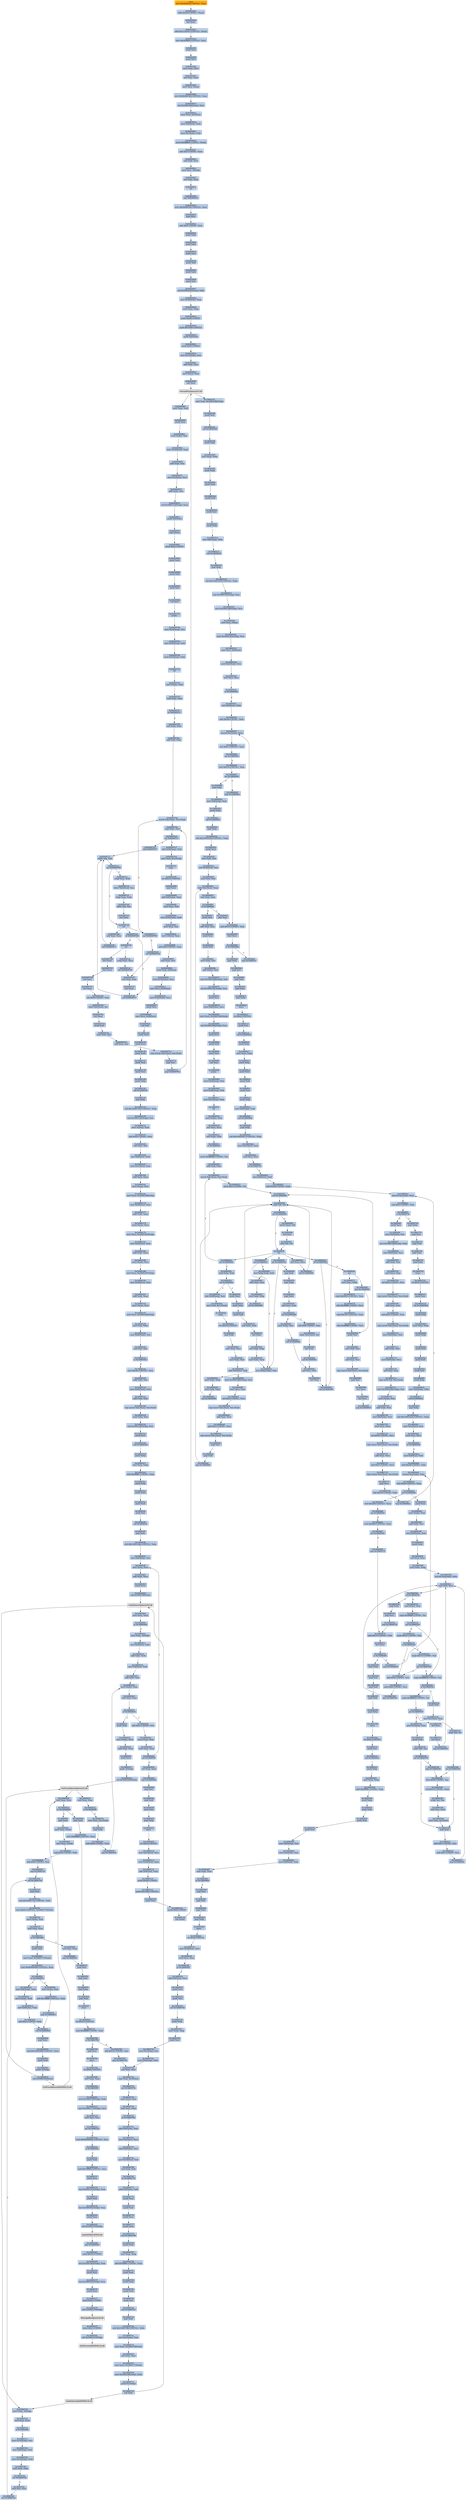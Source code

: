 digraph G {
node[shape=rectangle,style=filled,fillcolor=lightsteelblue,color=lightsteelblue]
bgcolor="transparent"
a0x004028demovl_0x4028edUINT32_eax[label="start\nmovl $0x4028ed<UINT32>, %eax",fillcolor="orange",color="lightgrey"];
a0x004028e3addb_0x28UINT8_eax_[label="0x004028e3\naddb $0x28<UINT8>, (%eax)"];
a0x004028e6incl_eax[label="0x004028e6\nincl %eax"];
a0x004028e7addl_0x1234567UINT32_eax_[label="0x004028e7\naddl $0x1234567<UINT32>, (%eax)"];
a0x004028edmovl_0x40980fUINT32_eax[label="0x004028ed\nmovl $0x40980f<UINT32>, %eax"];
a0x004028f2pushl_eax[label="0x004028f2\npushl %eax"];
a0x004028f3pushl_fs_0[label="0x004028f3\npushl %fs:0"];
a0x004028famovl_esp_fs_0[label="0x004028fa\nmovl %esp, %fs:0"];
a0x00402901xorl_eax_eax[label="0x00402901\nxorl %eax, %eax"];
a0x00402903movl_ecx_eax_[label="0x00402903\nmovl %ecx, (%eax)"];
a0x0040980fmovl_0xf04087b0UINT32_eax[label="0x0040980f\nmovl $0xf04087b0<UINT32>, %eax"];
a0x00409814leal_0x10001082eax__ecx[label="0x00409814\nleal 0x10001082(%eax), %ecx"];
a0x0040981amovl_eax_0x1ecx_[label="0x0040981a\nmovl %eax, 0x1(%ecx)"];
a0x0040981dmovl_0x4esp__edx[label="0x0040981d\nmovl 0x4(%esp), %edx"];
a0x00409821movl_0xcedx__edx[label="0x00409821\nmovl 0xc(%edx), %edx"];
a0x00409824movb_0xffffffe9UINT8_edx_[label="0x00409824\nmovb $0xffffffe9<UINT8>, (%edx)"];
a0x00409827addl_0x5UINT8_edx[label="0x00409827\naddl $0x5<UINT8>, %edx"];
a0x0040982asubl_edx_ecx[label="0x0040982a\nsubl %edx, %ecx"];
a0x0040982cmovl_ecx__4edx_[label="0x0040982c\nmovl %ecx, -4(%edx)"];
a0x0040982fxorl_eax_eax[label="0x0040982f\nxorl %eax, %eax"];
a0x00409831ret[label="0x00409831\nret"];
a0x00402903jmp_0x00409832[label="0x00402903\njmp 0x00409832"];
a0x00409832movl_0xf04087b0UINT32_eax[label="0x00409832\nmovl $0xf04087b0<UINT32>, %eax"];
a0x00409837popl_fs_0[label="0x00409837\npopl %fs:0"];
a0x0040983eaddl_0x4UINT8_esp[label="0x0040983e\naddl $0x4<UINT8>, %esp"];
a0x00409841pushl_ebp[label="0x00409841\npushl %ebp"];
a0x00409842pushl_ebx[label="0x00409842\npushl %ebx"];
a0x00409843pushl_ecx[label="0x00409843\npushl %ecx"];
a0x00409844pushl_edi[label="0x00409844\npushl %edi"];
a0x00409845pushl_edx[label="0x00409845\npushl %edx"];
a0x00409846pushl_esi[label="0x00409846\npushl %esi"];
a0x00409847leal_0x10001043eax__ebx[label="0x00409847\nleal 0x10001043(%eax), %ebx"];
a0x0040984dmovl_0x18ebx__edx[label="0x0040984d\nmovl 0x18(%ebx), %edx"];
a0x00409850movl_eax_ebp[label="0x00409850\nmovl %eax, %ebp"];
a0x00409852pushl_0x40UINT8[label="0x00409852\npushl $0x40<UINT8>"];
a0x00409854pushl_0x1000UINT32[label="0x00409854\npushl $0x1000<UINT32>"];
a0x00409859pushl_0x4ebx_[label="0x00409859\npushl 0x4(%ebx)"];
a0x0040985cpushl_0x0UINT8[label="0x0040985c\npushl $0x0<UINT8>"];
a0x0040985emovl_0x10ebx__ecx[label="0x0040985e\nmovl 0x10(%ebx), %ecx"];
a0x00409861addl_edx_ecx[label="0x00409861\naddl %edx, %ecx"];
a0x00409863movl_ecx__eax[label="0x00409863\nmovl (%ecx), %eax"];
a0x00409865call_eax[label="0x00409865\ncall %eax"];
VirtualAlloc_kernel32_dll[label="VirtualAlloc@kernel32.dll",fillcolor="lightgrey",color="lightgrey"];
a0x00409867movl_eax_edi[label="0x00409867\nmovl %eax, %edi"];
a0x00409869pushl_eax[label="0x00409869\npushl %eax"];
a0x0040986amovl_ebx__esi[label="0x0040986a\nmovl (%ebx), %esi"];
a0x0040986cmovl_0x18ebx__edx[label="0x0040986c\nmovl 0x18(%ebx), %edx"];
a0x0040986faddl_edx_esi[label="0x0040986f\naddl %edx, %esi"];
a0x00409871movl_0xcebx__ecx[label="0x00409871\nmovl 0xc(%ebx), %ecx"];
a0x00409874addl_edx_ecx[label="0x00409874\naddl %edx, %ecx"];
a0x00409876leal_0x1000111debp__eax[label="0x00409876\nleal 0x1000111d(%ebp), %eax"];
a0x0040987cpushl_0x4ebx_[label="0x0040987c\npushl 0x4(%ebx)"];
a0x0040987fpopl_eax_[label="0x0040987f\npopl (%eax)"];
a0x00409881pushl_0x0UINT8[label="0x00409881\npushl $0x0<UINT8>"];
a0x00409883pushl_eax[label="0x00409883\npushl %eax"];
a0x00409884pushl_edi[label="0x00409884\npushl %edi"];
a0x00409885pushl_esi[label="0x00409885\npushl %esi"];
a0x00409886call_ecx[label="0x00409886\ncall %ecx"];
a0x00409785pusha_[label="0x00409785\npusha "];
a0x00409786movl_0x24esp__esi[label="0x00409786\nmovl 0x24(%esp), %esi"];
a0x0040978amovl_0x28esp__edi[label="0x0040978a\nmovl 0x28(%esp), %edi"];
a0x0040978emovl_0x2cesp__ebx[label="0x0040978e\nmovl 0x2c(%esp), %ebx"];
a0x00409792cld_[label="0x00409792\ncld "];
a0x00409793movl_ebx__ebx[label="0x00409793\nmovl (%ebx), %ebx"];
a0x00409795testl_ebx_ebx[label="0x00409795\ntestl %ebx, %ebx"];
a0x00409797je_0x004097e7[label="0x00409797\nje 0x004097e7"];
a0x00409799xorl_edx_edx[label="0x00409799\nxorl %edx, %edx"];
a0x0040979baddl_edi_ebx[label="0x0040979b\naddl %edi, %ebx"];
a0x0040979dmovsb_ds_esi__es_edi_[label="0x0040979d\nmovsb %ds:(%esi), %es:(%edi)"];
a0x0040979ecmpl_ebx_edi[label="0x0040979e\ncmpl %ebx, %edi"];
a0x004097a0jae_0x004097e7[label="0x004097a0\njae 0x004097e7"];
a0x004097a2call_0x004097c7[label="0x004097a2\ncall 0x004097c7"];
a0x004097c7addw_dx_dx[label="0x004097c7\naddw %dx, %dx"];
a0x004097cajne_0x004097d4[label="0x004097ca\njne 0x004097d4"];
a0x004097ccxchgl_eax_edx[label="0x004097cc\nxchgl %eax, %edx"];
a0x004097cdlodsw_ds_esi__ax[label="0x004097cd\nlodsw %ds:(%esi), %ax"];
a0x004097cfxchgl_eax_edx[label="0x004097cf\nxchgl %eax, %edx"];
a0x004097d0addw_dx_dx[label="0x004097d0\naddw %dx, %dx"];
a0x004097d3incl_edx[label="0x004097d3\nincl %edx"];
a0x004097d4ret[label="0x004097d4\nret"];
a0x004097a7jae_0x0040979d[label="0x004097a7\njae 0x0040979d"];
a0x004097a9call_0x004097d5[label="0x004097a9\ncall 0x004097d5"];
a0x004097d5xorl_eax_eax[label="0x004097d5\nxorl %eax, %eax"];
a0x004097d7incl_eax[label="0x004097d7\nincl %eax"];
a0x004097d8call_0x004097c7[label="0x004097d8\ncall 0x004097c7"];
a0x004097ddadcl_eax_eax[label="0x004097dd\nadcl %eax, %eax"];
a0x004097dfcall_0x004097c7[label="0x004097df\ncall 0x004097c7"];
a0x004097e4jb_0x004097d8[label="0x004097e4\njb 0x004097d8"];
a0x004097e6ret[label="0x004097e6\nret"];
a0x004097aexchgl_eax_ecx[label="0x004097ae\nxchgl %eax, %ecx"];
a0x004097afcall_0x004097d5[label="0x004097af\ncall 0x004097d5"];
a0x004097b4decl_eax[label="0x004097b4\ndecl %eax"];
a0x004097b5decl_eax[label="0x004097b5\ndecl %eax"];
a0x004097b6incl_ecx[label="0x004097b6\nincl %ecx"];
a0x004097b7incl_ecx[label="0x004097b7\nincl %ecx"];
a0x004097b8shll_0x8UINT8_eax[label="0x004097b8\nshll $0x8<UINT8>, %eax"];
a0x004097bblodsb_ds_esi__al[label="0x004097bb\nlodsb %ds:(%esi), %al"];
a0x004097bcincl_eax[label="0x004097bc\nincl %eax"];
a0x004097bdpushl_esi[label="0x004097bd\npushl %esi"];
a0x004097bemovl_edi_esi[label="0x004097be\nmovl %edi, %esi"];
a0x004097c0subl_eax_esi[label="0x004097c0\nsubl %eax, %esi"];
a0x004097c2repz_movsb_ds_esi__es_edi_[label="0x004097c2\nrepz movsb %ds:(%esi), %es:(%edi)"];
a0x004097c4popl_esi[label="0x004097c4\npopl %esi"];
a0x004097c5jmp_0x0040979e[label="0x004097c5\njmp 0x0040979e"];
a0x004097e7subl_0x28esp__edi[label="0x004097e7\nsubl 0x28(%esp), %edi"];
a0x004097ebmovl_edi_0x1cesp_[label="0x004097eb\nmovl %edi, 0x1c(%esp)"];
a0x004097efpopa_[label="0x004097ef\npopa "];
a0x004097f0ret_0x10UINT16[label="0x004097f0\nret $0x10<UINT16>"];
a0x00409888popl_eax[label="0x00409888\npopl %eax"];
a0x00409889addl_0x8ebx__eax[label="0x00409889\naddl 0x8(%ebx), %eax"];
a0x0040988cmovl_eax_edi[label="0x0040988c\nmovl %eax, %edi"];
a0x0040988emovl_0x18ebx__edx[label="0x0040988e\nmovl 0x18(%ebx), %edx"];
a0x00409891movl_eax_esi[label="0x00409891\nmovl %eax, %esi"];
a0x00409893movl__4esi__eax[label="0x00409893\nmovl -4(%esi), %eax"];
a0x00409896addl_0x4UINT8_eax[label="0x00409896\naddl $0x4<UINT8>, %eax"];
a0x00409899subl_eax_esi[label="0x00409899\nsubl %eax, %esi"];
a0x0040989bmovl_edx_0x8esi_[label="0x0040989b\nmovl %edx, 0x8(%esi)"];
a0x0040989emovl_0x10ebx__ecx[label="0x0040989e\nmovl 0x10(%ebx), %ecx"];
a0x004098a1movl_ecx_0x24esi_[label="0x004098a1\nmovl %ecx, 0x24(%esi)"];
a0x004098a4movl_0x14ebx__ecx[label="0x004098a4\nmovl 0x14(%ebx), %ecx"];
a0x004098a7pushl_ecx[label="0x004098a7\npushl %ecx"];
a0x004098a8movl_ecx_0x28esi_[label="0x004098a8\nmovl %ecx, 0x28(%esi)"];
a0x004098abcall_edi[label="0x004098ab\ncall %edi"];
a0x14660144pushl_ebx[label="0x14660144\npushl %ebx"];
a0x14660145pushl_ecx[label="0x14660145\npushl %ecx"];
a0x14660146pushl_edx[label="0x14660146\npushl %edx"];
a0x14660147pushl_edi[label="0x14660147\npushl %edi"];
a0x14660148pushl_esi[label="0x14660148\npushl %esi"];
a0x14660149pushl_ebp[label="0x14660149\npushl %ebp"];
a0x1466014acall_0x1466014f[label="0x1466014a\ncall 0x1466014f"];
a0x1466014fpopl_ebp[label="0x1466014f\npopl %ebp"];
a0x14660150subl_0x10001130UINT32_ebp[label="0x14660150\nsubl $0x10001130<UINT32>, %ebp"];
a0x14660156leal_0x10001125ebp__esi[label="0x14660156\nleal 0x10001125(%ebp), %esi"];
a0x1466015cmovl__4esi__eax[label="0x1466015c\nmovl -4(%esi), %eax"];
a0x1466015faddl_0x4UINT8_eax[label="0x1466015f\naddl $0x4<UINT8>, %eax"];
a0x14660162subl_eax_esi[label="0x14660162\nsubl %eax, %esi"];
a0x14660164movl_0x8esi__edx[label="0x14660164\nmovl 0x8(%esi), %edx"];
a0x14660167movl_0x1cesi__eax[label="0x14660167\nmovl 0x1c(%esi), %eax"];
a0x1466016aaddl_edx_eax[label="0x1466016a\naddl %edx, %eax"];
a0x1466016cmovl_eax__ecx[label="0x1466016c\nmovl (%eax), %ecx"];
a0x1466016emovl_ecx_0x1000128febp_[label="0x1466016e\nmovl %ecx, 0x1000128f(%ebp)"];
a0x14660174movl_0x20esi__eax[label="0x14660174\nmovl 0x20(%esi), %eax"];
a0x14660177addl_edx_eax[label="0x14660177\naddl %edx, %eax"];
a0x14660179movl_eax__ecx[label="0x14660179\nmovl (%eax), %ecx"];
a0x1466017bmovl_ecx_0x10001293ebp_[label="0x1466017b\nmovl %ecx, 0x10001293(%ebp)"];
a0x14660181movl_0x24esi__eax[label="0x14660181\nmovl 0x24(%esi), %eax"];
a0x14660184addl_edx_eax[label="0x14660184\naddl %edx, %eax"];
a0x14660186movl_eax__ecx[label="0x14660186\nmovl (%eax), %ecx"];
a0x14660188movl_ecx_0x10001297ebp_[label="0x14660188\nmovl %ecx, 0x10001297(%ebp)"];
a0x1466018emovl_0x28esi__eax[label="0x1466018e\nmovl 0x28(%esi), %eax"];
a0x14660191addl_edx_eax[label="0x14660191\naddl %edx, %eax"];
a0x14660193movl_eax__ecx[label="0x14660193\nmovl (%eax), %ecx"];
a0x14660195movl_ecx_0x1000129bebp_[label="0x14660195\nmovl %ecx, 0x1000129b(%ebp)"];
a0x1466019bmovl_esi_ebx[label="0x1466019b\nmovl %esi, %ebx"];
a0x1466019dmovl_0x44ebx__esi[label="0x1466019d\nmovl 0x44(%ebx), %esi"];
a0x146601a0testl_esi_esi[label="0x146601a0\ntestl %esi, %esi"];
a0x146601a2je_0x146601b2[label="0x146601a2\nje 0x146601b2"];
a0x146601a4movl_0x2bUINT32_ecx[label="0x146601a4\nmovl $0x2b<UINT32>, %ecx"];
a0x146601a9addl_edx_esi[label="0x146601a9\naddl %edx, %esi"];
a0x146601abmovl_0x40ebx__edi[label="0x146601ab\nmovl 0x40(%ebx), %edi"];
a0x146601aeaddl_edx_edi[label="0x146601ae\naddl %edx, %edi"];
a0x146601b0repz_movsb_ds_esi__es_edi_[label="0x146601b0\nrepz movsb %ds:(%esi), %es:(%edi)"];
a0x146601b2movl_ebx_esi[label="0x146601b2\nmovl %ebx, %esi"];
a0x146601b4leal_0x1000129febp__ecx[label="0x146601b4\nleal 0x1000129f(%ebp), %ecx"];
a0x146601bapushl_ecx[label="0x146601ba\npushl %ecx"];
a0x146601bbcall_0x146603e6[label="0x146601bb\ncall 0x146603e6"];
a0x146603e6pushl_ebp[label="0x146603e6\npushl %ebp"];
a0x146603e7movl_esp_ebp[label="0x146603e7\nmovl %esp, %ebp"];
a0x146603e9addl_0xfffffffcUINT8_esp[label="0x146603e9\naddl $0xfffffffc<UINT8>, %esp"];
a0x146603ecpushl_ebp[label="0x146603ec\npushl %ebp"];
a0x146603edpushl_ebx[label="0x146603ed\npushl %ebx"];
a0x146603eepushl_edi[label="0x146603ee\npushl %edi"];
a0x146603efpushl_esi[label="0x146603ef\npushl %esi"];
a0x146603f0call_0x146603f5[label="0x146603f0\ncall 0x146603f5"];
a0x146603f5popl_ebx[label="0x146603f5\npopl %ebx"];
a0x146603f6subl_0x100013d6UINT32_ebx[label="0x146603f6\nsubl $0x100013d6<UINT32>, %ebx"];
a0x146603fcmovl_0x8ebp__esi[label="0x146603fc\nmovl 0x8(%ebp), %esi"];
a0x146603ffmovl_esi__ecx[label="0x146603ff\nmovl (%esi), %ecx"];
a0x14660401addl_ebx_ecx[label="0x14660401\naddl %ebx, %ecx"];
a0x14660403pushl_ecx[label="0x14660403\npushl %ecx"];
a0x14660404call_0x1000128febx_[label="0x14660404\ncall 0x1000128f(%ebx)"];
LoadLibraryA_kernel32_dll[label="LoadLibraryA@kernel32.dll",fillcolor="lightgrey",color="lightgrey"];
a0x1466040atestl_eax_eax[label="0x1466040a\ntestl %eax, %eax"];
a0x1466040cje_0x14660448[label="0x1466040c\nje 0x14660448"];
a0x1466040emovl_eax__4ebp_[label="0x1466040e\nmovl %eax, -4(%ebp)"];
a0x14660411movl_0x4esi__edx[label="0x14660411\nmovl 0x4(%esi), %edx"];
a0x14660414addl_ebx_edx[label="0x14660414\naddl %ebx, %edx"];
a0x14660416movl_0x8esi__edi[label="0x14660416\nmovl 0x8(%esi), %edi"];
a0x14660419addl_ebx_edi[label="0x14660419\naddl %ebx, %edi"];
a0x1466041bmovl_edx__eax[label="0x1466041b\nmovl (%edx), %eax"];
a0x1466041dtestl_eax_eax[label="0x1466041d\ntestl %eax, %eax"];
a0x1466041fje_0x1466043b[label="0x1466041f\nje 0x1466043b"];
a0x14660421pushl_edx[label="0x14660421\npushl %edx"];
a0x14660422movl_edx__eax[label="0x14660422\nmovl (%edx), %eax"];
a0x14660424addl_ebx_eax[label="0x14660424\naddl %ebx, %eax"];
a0x14660426pushl_eax[label="0x14660426\npushl %eax"];
a0x14660427pushl__4ebp_[label="0x14660427\npushl -4(%ebp)"];
a0x1466042acall_0x10001293ebx_[label="0x1466042a\ncall 0x10001293(%ebx)"];
GetProcAddress_kernel32_dll[label="GetProcAddress@kernel32.dll",fillcolor="lightgrey",color="lightgrey"];
a0x14660430testl_eax_eax[label="0x14660430\ntestl %eax, %eax"];
a0x14660432je_0x14660448[label="0x14660432\nje 0x14660448"];
a0x14660434stosl_eax_es_edi_[label="0x14660434\nstosl %eax, %es:(%edi)"];
a0x14660435popl_edx[label="0x14660435\npopl %edx"];
a0x14660436addl_0x4UINT8_edx[label="0x14660436\naddl $0x4<UINT8>, %edx"];
a0x14660439jmp_0x1466041b[label="0x14660439\njmp 0x1466041b"];
a0x1466043baddl_0xcUINT8_esi[label="0x1466043b\naddl $0xc<UINT8>, %esi"];
a0x1466043emovl_esi__eax[label="0x1466043e\nmovl (%esi), %eax"];
a0x14660440testl_eax_eax[label="0x14660440\ntestl %eax, %eax"];
a0x14660442jne_0x146603ff[label="0x14660442\njne 0x146603ff"];
a0x14660444xorl_eax_eax[label="0x14660444\nxorl %eax, %eax"];
a0x14660446jmp_0x1466044d[label="0x14660446\njmp 0x1466044d"];
a0x1466044dpopl_esi[label="0x1466044d\npopl %esi"];
a0x1466044epopl_edi[label="0x1466044e\npopl %edi"];
a0x1466044fpopl_ebx[label="0x1466044f\npopl %ebx"];
a0x14660450popl_ebp[label="0x14660450\npopl %ebp"];
a0x14660451leave_[label="0x14660451\nleave "];
a0x14660452ret_0x4UINT16[label="0x14660452\nret $0x4<UINT16>"];
a0x146601c0movl_0x2cesi__ecx[label="0x146601c0\nmovl 0x2c(%esi), %ecx"];
a0x146601c3movl_0x24esi__edx[label="0x146601c3\nmovl 0x24(%esi), %edx"];
a0x146601c6addl_0x8esi__edx[label="0x146601c6\naddl 0x8(%esi), %edx"];
a0x146601c9pushl_0x40UINT8[label="0x146601c9\npushl $0x40<UINT8>"];
a0x146601cbpushl_0x1000UINT32[label="0x146601cb\npushl $0x1000<UINT32>"];
a0x146601d0pushl_ecx[label="0x146601d0\npushl %ecx"];
a0x146601d1pushl_0x0UINT8[label="0x146601d1\npushl $0x0<UINT8>"];
a0x146601d3call_edx_[label="0x146601d3\ncall (%edx)"];
a0x146601d5movl_eax_0x1000128bebp_[label="0x146601d5\nmovl %eax, 0x1000128b(%ebp)"];
a0x146601dbpushl_esi[label="0x146601db\npushl %esi"];
a0x146601dccall_0x146605b8[label="0x146601dc\ncall 0x146605b8"];
a0x146605b8pushl_ebp[label="0x146605b8\npushl %ebp"];
a0x146605b9movl_esp_ebp[label="0x146605b9\nmovl %esp, %ebp"];
a0x146605bbpushl_ebp[label="0x146605bb\npushl %ebp"];
a0x146605bcpushl_ebx[label="0x146605bc\npushl %ebx"];
a0x146605bdpushl_edi[label="0x146605bd\npushl %edi"];
a0x146605bepushl_esi[label="0x146605be\npushl %esi"];
a0x146605bfpushl_ebp[label="0x146605bf\npushl %ebp"];
a0x146605c0movl_0x8ebp__ebx[label="0x146605c0\nmovl 0x8(%ebp), %ebx"];
a0x146605c3call_0x146605c8[label="0x146605c3\ncall 0x146605c8"];
a0x146605c8popl_ebp[label="0x146605c8\npopl %ebp"];
a0x146605c9subl_0x100015a9UINT32_ebp[label="0x146605c9\nsubl $0x100015a9<UINT32>, %ebp"];
a0x146605cfleal_0x10001591ebp__eax[label="0x146605cf\nleal 0x10001591(%ebp), %eax"];
a0x146605d5movl_0x1000128febp__ecx[label="0x146605d5\nmovl 0x1000128f(%ebp), %ecx"];
a0x146605dbmovl_ecx_eax_[label="0x146605db\nmovl %ecx, (%eax)"];
a0x146605ddmovl_0x10001293ebp__ecx[label="0x146605dd\nmovl 0x10001293(%ebp), %ecx"];
a0x146605e3movl_ecx_0x4eax_[label="0x146605e3\nmovl %ecx, 0x4(%eax)"];
a0x146605e6movl_0x3cesi__ecx[label="0x146605e6\nmovl 0x3c(%esi), %ecx"];
a0x146605e9testl_ecx_ecx[label="0x146605e9\ntestl %ecx, %ecx"];
a0x146605ebje_0x146606bd[label="0x146605eb\nje 0x146606bd"];
a0x146605f1movl_0x8esi__edx[label="0x146605f1\nmovl 0x8(%esi), %edx"];
a0x146605f4addl_0x48UINT8_ebx[label="0x146605f4\naddl $0x48<UINT8>, %ebx"];
a0x146605f7movzwl_0xcebx__eax[label="0x146605f7\nmovzwl 0xc(%ebx), %eax"];
a0x146605fbtestl_0x1UINT32_eax[label="0x146605fb\ntestl $0x1<UINT32>, %eax"];
a0x14660600jne_0x1466060e[label="0x14660600\njne 0x1466060e"];
a0x14660602testl_0x10UINT32_eax[label="0x14660602\ntestl $0x10<UINT32>, %eax"];
a0x14660607jne_0x14660649[label="0x14660607\njne 0x14660649"];
a0x14660609jmp_0x146606b2[label="0x14660609\njmp 0x146606b2"];
a0x146606b2addl_0x10UINT8_ebx[label="0x146606b2\naddl $0x10<UINT8>, %ebx"];
a0x146606b5decl_ecx[label="0x146606b5\ndecl %ecx"];
a0x146606b6je_0x146606bd[label="0x146606b6\nje 0x146606bd"];
a0x146606b8jmp_0x146605f7[label="0x146606b8\njmp 0x146605f7"];
a0x14660649popl_ebp[label="0x14660649\npopl %ebp"];
a0x1466064amovl_0x8ebp__edi[label="0x1466064a\nmovl 0x8(%ebp), %edi"];
a0x1466064dpushl_ebp[label="0x1466064d\npushl %ebp"];
a0x1466064ecall_0x14660653[label="0x1466064e\ncall 0x14660653"];
a0x14660653popl_ebp[label="0x14660653\npopl %ebp"];
a0x14660654subl_0x10001634UINT32_ebp[label="0x14660654\nsubl $0x10001634<UINT32>, %ebp"];
a0x1466065apushl_ecx[label="0x1466065a\npushl %ecx"];
a0x1466065bmovl_edi_esi[label="0x1466065b\nmovl %edi, %esi"];
a0x1466065dsubl_0x30edi__esi[label="0x1466065d\nsubl 0x30(%edi), %esi"];
a0x14660660movl_esi_edi[label="0x14660660\nmovl %esi, %edi"];
a0x14660662lodsl_ds_esi__eax[label="0x14660662\nlodsl %ds:(%esi), %eax"];
a0x14660663testl_eax_eax[label="0x14660663\ntestl %eax, %eax"];
a0x14660665je_0x146606b1[label="0x14660665\nje 0x146606b1"];
a0x14660667pushl_edi[label="0x14660667\npushl %edi"];
a0x14660668addl_edi_eax[label="0x14660668\naddl %edi, %eax"];
a0x1466066apushl_esi[label="0x1466066a\npushl %esi"];
a0x1466066bpushl_edx[label="0x1466066b\npushl %edx"];
a0x1466066cmovl_edx_esi[label="0x1466066c\nmovl %edx, %esi"];
a0x1466066eaddl_ebx__esi[label="0x1466066e\naddl (%ebx), %esi"];
a0x14660670movl_0x1000128bebp__edi[label="0x14660670\nmovl 0x1000128b(%ebp), %edi"];
a0x14660676leal_0x10001591ebp__ecx[label="0x14660676\nleal 0x10001591(%ebp), %ecx"];
a0x1466067cpushl_ecx[label="0x1466067c\npushl %ecx"];
a0x1466067dmovl_0x8ebx__ecx[label="0x1466067d\nmovl 0x8(%ebx), %ecx"];
a0x14660680movl_ecx_0x1000158debp_[label="0x14660680\nmovl %ecx, 0x1000158d(%ebp)"];
a0x14660686leal_0x1000158debp__ecx[label="0x14660686\nleal 0x1000158d(%ebp), %ecx"];
a0x1466068cpushl_ecx[label="0x1466068c\npushl %ecx"];
a0x1466068dpushl_edi[label="0x1466068d\npushl %edi"];
a0x1466068epushl_esi[label="0x1466068e\npushl %esi"];
a0x1466068fcall_eax[label="0x1466068f\ncall %eax"];
a0x14660008pusha_[label="0x14660008\npusha "];
a0x14660009movl_0x24esp__esi[label="0x14660009\nmovl 0x24(%esp), %esi"];
a0x1466000dmovl_0x28esp__edi[label="0x1466000d\nmovl 0x28(%esp), %edi"];
a0x14660011movl_0x2cesp__ebx[label="0x14660011\nmovl 0x2c(%esp), %ebx"];
a0x14660015cld_[label="0x14660015\ncld "];
a0x14660016movl_ebx__ebx[label="0x14660016\nmovl (%ebx), %ebx"];
a0x14660018xorl_ecx_ecx[label="0x14660018\nxorl %ecx, %ecx"];
a0x1466001atestl_ebx_ebx[label="0x1466001a\ntestl %ebx, %ebx"];
a0x1466001cje_0x1466002e[label="0x1466001c\nje 0x1466002e"];
a0x1466001emovb_0xffffff80UINT8_dl[label="0x1466001e\nmovb $0xffffff80<UINT8>, %dl"];
a0x14660020addl_edi_ebx[label="0x14660020\naddl %edi, %ebx"];
a0x14660022movsb_ds_esi__es_edi_[label="0x14660022\nmovsb %ds:(%esi), %es:(%edi)"];
a0x14660023movb_0x3UINT8_cl[label="0x14660023\nmovb $0x3<UINT8>, %cl"];
a0x14660025call_0x14660090[label="0x14660025\ncall 0x14660090"];
a0x14660090addb_dl_dl[label="0x14660090\naddb %dl, %dl"];
a0x14660092jne_0x14660099[label="0x14660092\njne 0x14660099"];
a0x14660094movb_esi__dl[label="0x14660094\nmovb (%esi), %dl"];
a0x14660096incl_esi[label="0x14660096\nincl %esi"];
a0x14660097adcb_dl_dl[label="0x14660097\nadcb %dl, %dl"];
a0x14660099ret[label="0x14660099\nret"];
a0x1466002ajae_0x14660022[label="0x1466002a\njae 0x14660022"];
a0x1466002ccmpl_ebx_edi[label="0x1466002c\ncmpl %ebx, %edi"];
a0x1466002ejae_0x146600ac[label="0x1466002e\njae 0x146600ac"];
a0x14660030pushl_ebx[label="0x14660030\npushl %ebx"];
a0x14660031pushl_ebp[label="0x14660031\npushl %ebp"];
a0x14660032pushl_edi[label="0x14660032\npushl %edi"];
a0x14660033xorl_ebx_ebx[label="0x14660033\nxorl %ebx, %ebx"];
a0x14660035incl_ebx[label="0x14660035\nincl %ebx"];
a0x14660036xorl_ebp_ebp[label="0x14660036\nxorl %ebp, %ebp"];
a0x14660038movl_ebx_eax[label="0x14660038\nmovl %ebx, %eax"];
a0x1466003aleal_ebpebx__edi[label="0x1466003a\nleal (%ebp,%ebx), %edi"];
a0x1466003emovl_ebx_ebp[label="0x1466003e\nmovl %ebx, %ebp"];
a0x14660040movl_edi_ebx[label="0x14660040\nmovl %edi, %ebx"];
a0x14660042call_0x14660090[label="0x14660042\ncall 0x14660090"];
a0x14660047jae_0x1466003a[label="0x14660047\njae 0x1466003a"];
a0x14660049leal_ebpedi__ebx[label="0x14660049\nleal (%ebp,%edi), %ebx"];
a0x1466004daddl_edi_eax[label="0x1466004d\naddl %edi, %eax"];
a0x1466004fmovl_edi_ebp[label="0x1466004f\nmovl %edi, %ebp"];
a0x14660051call_0x14660090[label="0x14660051\ncall 0x14660090"];
a0x14660056jae_0x1466003a[label="0x14660056\njae 0x1466003a"];
a0x14660058popl_edi[label="0x14660058\npopl %edi"];
a0x14660059popl_ebp[label="0x14660059\npopl %ebp"];
a0x1466005apopl_ebx[label="0x1466005a\npopl %ebx"];
a0x1466005bsubl_ecx_eax[label="0x1466005b\nsubl %ecx, %eax"];
a0x1466005djae_0x14660068[label="0x1466005d\njae 0x14660068"];
a0x14660068shll_0x8UINT8_eax[label="0x14660068\nshll $0x8<UINT8>, %eax"];
a0x1466006blodsb_ds_esi__al[label="0x1466006b\nlodsb %ds:(%esi), %al"];
a0x1466006cincl_eax[label="0x1466006c\nincl %eax"];
a0x1466006dcall_0x1466009a[label="0x1466006d\ncall 0x1466009a"];
a0x1466009axorl_ecx_ecx[label="0x1466009a\nxorl %ecx, %ecx"];
a0x1466009cincl_ecx[label="0x1466009c\nincl %ecx"];
a0x1466009dcall_0x14660090[label="0x1466009d\ncall 0x14660090"];
a0x146600a2adcl_ecx_ecx[label="0x146600a2\nadcl %ecx, %ecx"];
a0x146600a4call_0x14660090[label="0x146600a4\ncall 0x14660090"];
a0x146600a9jb_0x1466009d[label="0x146600a9\njb 0x1466009d"];
a0x146600abret[label="0x146600ab\nret"];
a0x14660072movl_eax_ebp[label="0x14660072\nmovl %eax, %ebp"];
a0x14660074cmpl_0x4001UINT32_eax[label="0x14660074\ncmpl $0x4001<UINT32>, %eax"];
a0x14660079sbbl_0xffffffffUINT8_ecx[label="0x14660079\nsbbl $0xffffffff<UINT8>, %ecx"];
a0x1466007ccmpl_0x781UINT32_eax[label="0x1466007c\ncmpl $0x781<UINT32>, %eax"];
a0x14660081sbbl_0xffffffffUINT8_ecx[label="0x14660081\nsbbl $0xffffffff<UINT8>, %ecx"];
a0x14660084pushl_esi[label="0x14660084\npushl %esi"];
a0x14660085movl_edi_esi[label="0x14660085\nmovl %edi, %esi"];
a0x14660087subl_eax_esi[label="0x14660087\nsubl %eax, %esi"];
a0x14660089repz_movsb_ds_esi__es_edi_[label="0x14660089\nrepz movsb %ds:(%esi), %es:(%edi)"];
a0x1466008bpopl_esi[label="0x1466008b\npopl %esi"];
a0x1466008cincl_ecx[label="0x1466008c\nincl %ecx"];
a0x1466008dincl_ecx[label="0x1466008d\nincl %ecx"];
a0x1466008ejmp_0x14660025[label="0x1466008e\njmp 0x14660025"];
a0x1466005fmovl_ebp_eax[label="0x1466005f\nmovl %ebp, %eax"];
a0x14660061call_0x1466009a[label="0x14660061\ncall 0x1466009a"];
a0x14660066jmp_0x14660084[label="0x14660066\njmp 0x14660084"];
a0x146600acsubl_0x28esp__edi[label="0x146600ac\nsubl 0x28(%esp), %edi"];
a0x146600b0movl_edi_0x1cesp_[label="0x146600b0\nmovl %edi, 0x1c(%esp)"];
a0x146600b4popa_[label="0x146600b4\npopa "];
a0x146600b5ret_0x10UINT16[label="0x146600b5\nret $0x10<UINT16>"];
a0x14660691popl_edx[label="0x14660691\npopl %edx"];
a0x14660692movl_eax_ecx[label="0x14660692\nmovl %eax, %ecx"];
a0x14660694movl_edx_edi[label="0x14660694\nmovl %edx, %edi"];
a0x14660696addl_0x4ebx__edi[label="0x14660696\naddl 0x4(%ebx), %edi"];
a0x14660699movl_0x1000128bebp__esi[label="0x14660699\nmovl 0x1000128b(%ebp), %esi"];
a0x1466069fmovl_ecx_eax[label="0x1466069f\nmovl %ecx, %eax"];
a0x146606a1sarl_0x2UINT8_ecx[label="0x146606a1\nsarl $0x2<UINT8>, %ecx"];
a0x146606a4repz_movsl_ds_esi__es_edi_[label="0x146606a4\nrepz movsl %ds:(%esi), %es:(%edi)"];
a0x146606a6addl_eax_ecx[label="0x146606a6\naddl %eax, %ecx"];
a0x146606a8andl_0x3UINT8_ecx[label="0x146606a8\nandl $0x3<UINT8>, %ecx"];
a0x146606abrepz_movsb_ds_esi__es_edi_[label="0x146606ab\nrepz movsb %ds:(%esi), %es:(%edi)"];
a0x146606adpopl_esi[label="0x146606ad\npopl %esi"];
a0x146606aepopl_edi[label="0x146606ae\npopl %edi"];
a0x146606afjmp_0x14660662[label="0x146606af\njmp 0x14660662"];
a0x146606b1popl_ecx[label="0x146606b1\npopl %ecx"];
a0x146606bdpopl_ebp[label="0x146606bd\npopl %ebp"];
a0x146606bepopl_esi[label="0x146606be\npopl %esi"];
a0x146606bfpopl_edi[label="0x146606bf\npopl %edi"];
a0x146606c0popl_ebx[label="0x146606c0\npopl %ebx"];
a0x146606c1popl_ebp[label="0x146606c1\npopl %ebp"];
a0x146606c2leave_[label="0x146606c2\nleave "];
a0x146606c3ret_0x4UINT16[label="0x146606c3\nret $0x4<UINT16>"];
a0x146601e1pushl_esi[label="0x146601e1\npushl %esi"];
a0x146601e2call_0x146606c6[label="0x146601e2\ncall 0x146606c6"];
a0x146606c6pushl_ebp[label="0x146606c6\npushl %ebp"];
a0x146606c7movl_esp_ebp[label="0x146606c7\nmovl %esp, %ebp"];
a0x146606c9pushl_ebp[label="0x146606c9\npushl %ebp"];
a0x146606capushl_ebx[label="0x146606ca\npushl %ebx"];
a0x146606cbpushl_edi[label="0x146606cb\npushl %edi"];
a0x146606ccpushl_esi[label="0x146606cc\npushl %esi"];
a0x146606cdpushl_ebp[label="0x146606cd\npushl %ebp"];
a0x146606cemovl_0x8ebp__ebx[label="0x146606ce\nmovl 0x8(%ebp), %ebx"];
a0x146606d1call_0x146606d6[label="0x146606d1\ncall 0x146606d6"];
a0x146606d6popl_ebp[label="0x146606d6\npopl %ebp"];
a0x146606d7subl_0x100016b7UINT32_ebp[label="0x146606d7\nsubl $0x100016b7<UINT32>, %ebp"];
a0x146606ddmovl_0x3cesi__ecx[label="0x146606dd\nmovl 0x3c(%esi), %ecx"];
a0x146606e0testl_ecx_ecx[label="0x146606e0\ntestl %ecx, %ecx"];
a0x146606e2je_0x1466073d[label="0x146606e2\nje 0x1466073d"];
a0x146606e4movl_0x8esi__edx[label="0x146606e4\nmovl 0x8(%esi), %edx"];
a0x146606e7addl_0x48UINT8_ebx[label="0x146606e7\naddl $0x48<UINT8>, %ebx"];
a0x146606eamovzwl_0xcebx__eax[label="0x146606ea\nmovzwl 0xc(%ebx), %eax"];
a0x146606eeandl_0x2UINT8_eax[label="0x146606ee\nandl $0x2<UINT8>, %eax"];
a0x146606f1je_0x1466073d[label="0x146606f1\nje 0x1466073d"];
a0x146606f3pushl_ecx[label="0x146606f3\npushl %ecx"];
a0x146606f4movl_0x4ebx__esi[label="0x146606f4\nmovl 0x4(%ebx), %esi"];
a0x146606f7movl_0x1000128bebp__edi[label="0x146606f7\nmovl 0x1000128b(%ebp), %edi"];
a0x146606fdmovl_0x8ebx__ecx[label="0x146606fd\nmovl 0x8(%ebx), %ecx"];
a0x14660700addl_edx_esi[label="0x14660700\naddl %edx, %esi"];
a0x14660702movl_ecx_eax[label="0x14660702\nmovl %ecx, %eax"];
a0x14660704sarl_0x2UINT8_ecx[label="0x14660704\nsarl $0x2<UINT8>, %ecx"];
a0x14660707repz_movsl_ds_esi__es_edi_[label="0x14660707\nrepz movsl %ds:(%esi), %es:(%edi)"];
a0x14660709addl_eax_ecx[label="0x14660709\naddl %eax, %ecx"];
a0x1466070bandl_0x3UINT8_ecx[label="0x1466070b\nandl $0x3<UINT8>, %ecx"];
a0x1466070erepz_movsb_ds_esi__es_edi_[label="0x1466070e\nrepz movsb %ds:(%esi), %es:(%edi)"];
a0x14660710movl_0x4ebx__edi[label="0x14660710\nmovl 0x4(%ebx), %edi"];
a0x14660713addl_edx_edi[label="0x14660713\naddl %edx, %edi"];
a0x14660715movl_0x8ebx__ecx[label="0x14660715\nmovl 0x8(%ebx), %ecx"];
a0x14660718xorl_eax_eax[label="0x14660718\nxorl %eax, %eax"];
a0x1466071arepz_stosb_al_es_edi_[label="0x1466071a\nrepz stosb %al, %es:(%edi)"];
a0x1466071cmovl_0x1000128bebp__esi[label="0x1466071c\nmovl 0x1000128b(%ebp), %esi"];
a0x14660722movl_ebx__edi[label="0x14660722\nmovl (%ebx), %edi"];
a0x14660724addl_edx_edi[label="0x14660724\naddl %edx, %edi"];
a0x14660726movl_0x8ebx__ecx[label="0x14660726\nmovl 0x8(%ebx), %ecx"];
a0x14660729movl_ecx_eax[label="0x14660729\nmovl %ecx, %eax"];
a0x1466072bsarl_0x2UINT8_ecx[label="0x1466072b\nsarl $0x2<UINT8>, %ecx"];
a0x1466072erepz_movsl_ds_esi__es_edi_[label="0x1466072e\nrepz movsl %ds:(%esi), %es:(%edi)"];
a0x14660730addl_eax_ecx[label="0x14660730\naddl %eax, %ecx"];
a0x14660732andl_0x3UINT8_ecx[label="0x14660732\nandl $0x3<UINT8>, %ecx"];
a0x14660735repz_movsb_ds_esi__es_edi_[label="0x14660735\nrepz movsb %ds:(%esi), %es:(%edi)"];
a0x14660737popl_ecx[label="0x14660737\npopl %ecx"];
a0x14660738addl_0x10UINT8_ebx[label="0x14660738\naddl $0x10<UINT8>, %ebx"];
a0x1466073bloop_0x146606ea[label="0x1466073b\nloop 0x146606ea"];
a0x1466073dpopl_ebp[label="0x1466073d\npopl %ebp"];
a0x1466073epopl_esi[label="0x1466073e\npopl %esi"];
a0x1466073fpopl_edi[label="0x1466073f\npopl %edi"];
a0x14660740popl_ebx[label="0x14660740\npopl %ebx"];
a0x14660741popl_ebp[label="0x14660741\npopl %ebp"];
a0x14660742leave_[label="0x14660742\nleave "];
a0x14660743ret_0x4UINT16[label="0x14660743\nret $0x4<UINT16>"];
a0x146601e7pushl_esi[label="0x146601e7\npushl %esi"];
a0x146601e8call_0x146604b8[label="0x146601e8\ncall 0x146604b8"];
a0x146604b8pushl_ebp[label="0x146604b8\npushl %ebp"];
a0x146604b9movl_esp_ebp[label="0x146604b9\nmovl %esp, %ebp"];
a0x146604bbpushl_ebp[label="0x146604bb\npushl %ebp"];
a0x146604bcpushl_ebx[label="0x146604bc\npushl %ebx"];
a0x146604bdpushl_edi[label="0x146604bd\npushl %edi"];
a0x146604bepushl_esi[label="0x146604be\npushl %esi"];
a0x146604bfpushl_ebp[label="0x146604bf\npushl %ebp"];
a0x146604c0movl_0x8ebp__ebx[label="0x146604c0\nmovl 0x8(%ebp), %ebx"];
a0x146604c3call_0x146604c8[label="0x146604c3\ncall 0x146604c8"];
a0x146604c8popl_ebp[label="0x146604c8\npopl %ebp"];
a0x146604c9subl_0x100014a9UINT32_ebp[label="0x146604c9\nsubl $0x100014a9<UINT32>, %ebp"];
a0x146604cfmovl_0x3cesi__ecx[label="0x146604cf\nmovl 0x3c(%esi), %ecx"];
a0x146604d2testl_ecx_ecx[label="0x146604d2\ntestl %ecx, %ecx"];
a0x146604d4je_0x14660584[label="0x146604d4\nje 0x14660584"];
a0x146604damovl_0x8esi__edx[label="0x146604da\nmovl 0x8(%esi), %edx"];
a0x146604ddaddl_0x48UINT8_ebx[label="0x146604dd\naddl $0x48<UINT8>, %ebx"];
a0x146604e0movzwl_0xcebx__eax[label="0x146604e0\nmovzwl 0xc(%ebx), %eax"];
a0x146604e4testl_0x8UINT32_eax[label="0x146604e4\ntestl $0x8<UINT32>, %eax"];
a0x146604e9jne_0x146604fb[label="0x146604e9\njne 0x146604fb"];
a0x146604ebtestl_0x200UINT32_eax[label="0x146604eb\ntestl $0x200<UINT32>, %eax"];
a0x146604f0jne_0x14660561[label="0x146604f0\njne 0x14660561"];
a0x146604f2testl_0x400UINT32_eax[label="0x146604f2\ntestl $0x400<UINT32>, %eax"];
a0x146604f7jne_0x14660561[label="0x146604f7\njne 0x14660561"];
a0x146604f9jmp_0x14660579[label="0x146604f9\njmp 0x14660579"];
a0x14660579addl_0x10UINT8_ebx[label="0x14660579\naddl $0x10<UINT8>, %ebx"];
a0x1466057cdecl_ecx[label="0x1466057c\ndecl %ecx"];
a0x1466057dje_0x14660584[label="0x1466057d\nje 0x14660584"];
a0x1466057fjmp_0x146604e0[label="0x1466057f\njmp 0x146604e0"];
a0x146604fbpushl_ecx[label="0x146604fb\npushl %ecx"];
a0x146604fcmovl_ebx__esi[label="0x146604fc\nmovl (%ebx), %esi"];
a0x146604feaddl_edx_esi[label="0x146604fe\naddl %edx, %esi"];
a0x14660500movl_0x8ebx__edi[label="0x14660500\nmovl 0x8(%ebx), %edi"];
a0x14660503pushl_ebx[label="0x14660503\npushl %ebx"];
a0x14660504xorl_ecx_ecx[label="0x14660504\nxorl %ecx, %ecx"];
a0x14660506movl_ebx_ebp[label="0x14660506\nmovl %ebx, %ebp"];
a0x14660508movzwl_0xeebx__ebx[label="0x14660508\nmovzwl 0xe(%ebx), %ebx"];
a0x1466050ccmpl_edi_ecx[label="0x1466050c\ncmpl %edi, %ecx"];
a0x1466050ejnl_0x1466055d[label="0x1466050e\njnl 0x1466055d"];
a0x14660510movl_esi__eax[label="0x14660510\nmovl (%esi), %eax"];
a0x14660512cmpb_0xffffffffUINT8_al[label="0x14660512\ncmpb $0xffffffff<UINT8>, %al"];
a0x14660514jne_0x14660528[label="0x14660514\njne 0x14660528"];
a0x14660528cmpb_0xffffffe8UINT8_al[label="0x14660528\ncmpb $0xffffffe8<UINT8>, %al"];
a0x1466052aje_0x1466053a[label="0x1466052a\nje 0x1466053a"];
a0x1466052ccmpb_0xffffffe9UINT8_al[label="0x1466052c\ncmpb $0xffffffe9<UINT8>, %al"];
a0x1466052ejne_0x14660559[label="0x1466052e\njne 0x14660559"];
a0x14660559incl_esi[label="0x14660559\nincl %esi"];
a0x1466055aincl_ecx[label="0x1466055a\nincl %ecx"];
a0x1466055bjmp_0x1466050c[label="0x1466055b\njmp 0x1466050c"];
a0x1466053apushl_edi[label="0x1466053a\npushl %edi"];
a0x1466053bmovl_0x1esi__eax[label="0x1466053b\nmovl 0x1(%esi), %eax"];
a0x1466053ecmpb_bl_al[label="0x1466053e\ncmpb %bl, %al"];
a0x14660540jne_0x14660550[label="0x14660540\njne 0x14660550"];
a0x14660550popl_edi[label="0x14660550\npopl %edi"];
a0x14660551addl_0x5UINT8_esi[label="0x14660551\naddl $0x5<UINT8>, %esi"];
a0x14660554addl_0x5UINT8_ecx[label="0x14660554\naddl $0x5<UINT8>, %ecx"];
a0x14660557jmp_0x1466050c[label="0x14660557\njmp 0x1466050c"];
a0x14660516cmpb_0x25UINT8_ah[label="0x14660516\ncmpb $0x25<UINT8>, %ah"];
a0x14660519je_0x14660520[label="0x14660519\nje 0x14660520"];
a0x1466051bcmpb_0x15UINT8_ah[label="0x1466051b\ncmpb $0x15<UINT8>, %ah"];
a0x1466051ejne_0x14660528[label="0x1466051e\njne 0x14660528"];
a0x14660520addl_0x6UINT8_esi[label="0x14660520\naddl $0x6<UINT8>, %esi"];
a0x14660523addl_0x6UINT8_ecx[label="0x14660523\naddl $0x6<UINT8>, %ecx"];
a0x14660526jmp_0x1466050c[label="0x14660526\njmp 0x1466050c"];
a0x14660542shrw_0x8UINT8_ax[label="0x14660542\nshrw $0x8<UINT8>, %ax"];
a0x14660546roll_0x10UINT8_eax[label="0x14660546\nroll $0x10<UINT8>, %eax"];
a0x14660549xchgb_al_ah[label="0x14660549\nxchgb %al, %ah"];
a0x1466054bsubl_ecx_eax[label="0x1466054b\nsubl %ecx, %eax"];
a0x1466054dmovl_eax_0x1esi_[label="0x1466054d\nmovl %eax, 0x1(%esi)"];
a0x14660530movl_0x1esi__eax[label="0x14660530\nmovl 0x1(%esi), %eax"];
a0x14660533pushl_edi[label="0x14660533\npushl %edi"];
a0x14660534cmpb_bh_al[label="0x14660534\ncmpb %bh, %al"];
a0x14660536jne_0x14660550[label="0x14660536\njne 0x14660550"];
a0x14660538jmp_0x14660542[label="0x14660538\njmp 0x14660542"];
a0x1466055dpopl_ebx[label="0x1466055d\npopl %ebx"];
a0x1466055epopl_ecx[label="0x1466055e\npopl %ecx"];
a0x1466055fjmp_0x14660579[label="0x1466055f\njmp 0x14660579"];
a0x14660584popl_ebp[label="0x14660584\npopl %ebp"];
a0x14660585popl_esi[label="0x14660585\npopl %esi"];
a0x14660586popl_edi[label="0x14660586\npopl %edi"];
a0x14660587popl_ebx[label="0x14660587\npopl %ebx"];
a0x14660588popl_ebp[label="0x14660588\npopl %ebp"];
a0x14660589leave_[label="0x14660589\nleave "];
a0x1466058aret_0x4UINT16[label="0x1466058a\nret $0x4<UINT16>"];
a0x146601edpushl_esi[label="0x146601ed\npushl %esi"];
a0x146601eecall_0x14660455[label="0x146601ee\ncall 0x14660455"];
a0x14660455pushl_ebp[label="0x14660455\npushl %ebp"];
a0x14660456movl_esp_ebp[label="0x14660456\nmovl %esp, %ebp"];
a0x14660458addl_0xfffffffcUINT8_esp[label="0x14660458\naddl $0xfffffffc<UINT8>, %esp"];
a0x1466045bpushl_ebp[label="0x1466045b\npushl %ebp"];
a0x1466045cpushl_ebx[label="0x1466045c\npushl %ebx"];
a0x1466045dpushl_edi[label="0x1466045d\npushl %edi"];
a0x1466045epushl_esi[label="0x1466045e\npushl %esi"];
a0x1466045fmovl_0x8ebp__edi[label="0x1466045f\nmovl 0x8(%ebp), %edi"];
a0x14660462movl_0x4edi__eax[label="0x14660462\nmovl 0x4(%edi), %eax"];
a0x14660465movl_0x8edi__ebx[label="0x14660465\nmovl 0x8(%edi), %ebx"];
a0x14660468cmpl_ebx_eax[label="0x14660468\ncmpl %ebx, %eax"];
a0x1466046aje_0x146604b0[label="0x1466046a\nje 0x146604b0"];
a0x146604b0popl_esi[label="0x146604b0\npopl %esi"];
a0x146604b1popl_edi[label="0x146604b1\npopl %edi"];
a0x146604b2popl_ebx[label="0x146604b2\npopl %ebx"];
a0x146604b3popl_ebp[label="0x146604b3\npopl %ebp"];
a0x146604b4leave_[label="0x146604b4\nleave "];
a0x146604b5ret_0x4UINT16[label="0x146604b5\nret $0x4<UINT16>"];
a0x146601f3movl_0x34esi__ecx[label="0x146601f3\nmovl 0x34(%esi), %ecx"];
a0x146601f6testl_ecx_ecx[label="0x146601f6\ntestl %ecx, %ecx"];
a0x146601f8je_0x14660287[label="0x146601f8\nje 0x14660287"];
a0x146601feaddl_0x8esi__ecx[label="0x146601fe\naddl 0x8(%esi), %ecx"];
a0x14660201pushl_ecx[label="0x14660201\npushl %ecx"];
a0x14660202pushl_esi[label="0x14660202\npushl %esi"];
a0x14660203call_0x14660746[label="0x14660203\ncall 0x14660746"];
a0x14660746pushl_ebp[label="0x14660746\npushl %ebp"];
a0x14660747movl_esp_ebp[label="0x14660747\nmovl %esp, %ebp"];
a0x14660749pushl_esi[label="0x14660749\npushl %esi"];
a0x1466074amovl_0xcebp__esi[label="0x1466074a\nmovl 0xc(%ebp), %esi"];
a0x1466074dmovl_0x8ebp__ebx[label="0x1466074d\nmovl 0x8(%ebp), %ebx"];
a0x14660750xorl_eax_eax[label="0x14660750\nxorl %eax, %eax"];
a0x14660752cmpl_eax_0x10esi_[label="0x14660752\ncmpl %eax, 0x10(%esi)"];
a0x14660755jne_0x1466075b[label="0x14660755\njne 0x1466075b"];
a0x1466075bmovl_esi__eax[label="0x1466075b\nmovl (%esi), %eax"];
a0x1466075dtestl_eax_eax[label="0x1466075d\ntestl %eax, %eax"];
a0x1466075fje_0x14660764[label="0x1466075f\nje 0x14660764"];
a0x14660761addl_0x8ebx__eax[label="0x14660761\naddl 0x8(%ebx), %eax"];
a0x14660764movl_0xcesi__ecx[label="0x14660764\nmovl 0xc(%esi), %ecx"];
a0x14660767addl_0x8ebx__ecx[label="0x14660767\naddl 0x8(%ebx), %ecx"];
a0x1466076amovl_0x10esi__edi[label="0x1466076a\nmovl 0x10(%esi), %edi"];
a0x1466076dtestl_edi_edi[label="0x1466076d\ntestl %edi, %edi"];
a0x1466076fje_0x14660774[label="0x1466076f\nje 0x14660774"];
a0x14660771addl_0x8ebx__edi[label="0x14660771\naddl 0x8(%ebx), %edi"];
a0x14660774pushl_eax[label="0x14660774\npushl %eax"];
a0x14660775pushl_edi[label="0x14660775\npushl %edi"];
a0x14660776pushl_ecx[label="0x14660776\npushl %ecx"];
a0x14660777pushl_ebx[label="0x14660777\npushl %ebx"];
a0x14660778call_0x14660796[label="0x14660778\ncall 0x14660796"];
a0x14660796pushl_ebp[label="0x14660796\npushl %ebp"];
a0x14660797movl_esp_ebp[label="0x14660797\nmovl %esp, %ebp"];
a0x14660799addl_0xfffffffcUINT8_esp[label="0x14660799\naddl $0xfffffffc<UINT8>, %esp"];
a0x1466079cpushl_ebx[label="0x1466079c\npushl %ebx"];
a0x1466079dpushl_ebp[label="0x1466079d\npushl %ebp"];
a0x1466079epushl_edi[label="0x1466079e\npushl %edi"];
a0x1466079fpushl_esi[label="0x1466079f\npushl %esi"];
a0x146607a0call_0x146607a5[label="0x146607a0\ncall 0x146607a5"];
a0x146607a5popl_ebx[label="0x146607a5\npopl %ebx"];
a0x146607a6subl_0x10001786UINT32_ebx[label="0x146607a6\nsubl $0x10001786<UINT32>, %ebx"];
a0x146607acmovl_0xcebp__eax[label="0x146607ac\nmovl 0xc(%ebp), %eax"];
a0x146607afmovl_eax_0x1000176febx_[label="0x146607af\nmovl %eax, 0x1000176f(%ebx)"];
a0x146607b5xorl_eax_eax[label="0x146607b5\nxorl %eax, %eax"];
a0x146607b7movl_eax_0x10001773ebx_[label="0x146607b7\nmovl %eax, 0x10001773(%ebx)"];
a0x146607bdmovl_0x1000128febx__edx[label="0x146607bd\nmovl 0x1000128f(%ebx), %edx"];
a0x146607c3pushl_0xcebp_[label="0x146607c3\npushl 0xc(%ebp)"];
a0x146607c6call_edx[label="0x146607c6\ncall %edx"];
a0x146607c8movl_eax__4ebp_[label="0x146607c8\nmovl %eax, -4(%ebp)"];
a0x146607cbtestl_eax_eax[label="0x146607cb\ntestl %eax, %eax"];
a0x146607cdje_0x1466084e[label="0x146607cd\nje 0x1466084e"];
a0x146607cfmovl_0x10ebp__esi[label="0x146607cf\nmovl 0x10(%ebp), %esi"];
a0x146607d2movl_0x8ebp__edi[label="0x146607d2\nmovl 0x8(%ebp), %edi"];
a0x146607d5movl_0x14ebp__edx[label="0x146607d5\nmovl 0x14(%ebp), %edx"];
a0x146607d8testl_edx_edx[label="0x146607d8\ntestl %edx, %edx"];
a0x146607dajne_0x146607de[label="0x146607da\njne 0x146607de"];
a0x146607detestl_esi_esi[label="0x146607de\ntestl %esi, %esi"];
a0x146607e0jne_0x146607e4[label="0x146607e0\njne 0x146607e4"];
a0x146607e4call_0x146607e9[label="0x146607e4\ncall 0x146607e9"];
a0x146607e9popl_ebx[label="0x146607e9\npopl %ebx"];
a0x146607easubl_0x100017caUINT32_ebx[label="0x146607ea\nsubl $0x100017ca<UINT32>, %ebx"];
a0x146607f0movl_0x0UINT32_0x10001773ebx_[label="0x146607f0\nmovl $0x0<UINT32>, 0x10001773(%ebx)"];
a0x146607famovl_edx__eax[label="0x146607fa\nmovl (%edx), %eax"];
a0x146607fctestl_eax_eax[label="0x146607fc\ntestl %eax, %eax"];
a0x146607feje_0x14660849[label="0x146607fe\nje 0x14660849"];
a0x14660800pushl_edx[label="0x14660800\npushl %edx"];
a0x14660801movl_eax_0x10001773ebx_[label="0x14660801\nmovl %eax, 0x10001773(%ebx)"];
a0x14660807testl_0x80000000UINT32_eax[label="0x14660807\ntestl $0x80000000<UINT32>, %eax"];
a0x1466080cje_0x14660818[label="0x1466080c\nje 0x14660818"];
a0x14660818movl_0x8ebp__ebx[label="0x14660818\nmovl 0x8(%ebp), %ebx"];
a0x1466081bmovl_edx__edx[label="0x1466081b\nmovl (%edx), %edx"];
a0x1466081daddl_0x8ebx__edx[label="0x1466081d\naddl 0x8(%ebx), %edx"];
a0x14660820addl_0x2UINT8_edx[label="0x14660820\naddl $0x2<UINT8>, %edx"];
a0x14660823call_0x14660828[label="0x14660823\ncall 0x14660828"];
a0x14660828popl_eax[label="0x14660828\npopl %eax"];
a0x14660829subl_0x10001809UINT32_eax[label="0x14660829\nsubl $0x10001809<UINT32>, %eax"];
a0x1466082epushl_edx[label="0x1466082e\npushl %edx"];
a0x1466082fpushl__4ebp_[label="0x1466082f\npushl -4(%ebp)"];
a0x14660832call_0x10001293eax_[label="0x14660832\ncall 0x10001293(%eax)"];
a0x14660838testl_eax_eax[label="0x14660838\ntestl %eax, %eax"];
a0x1466083aje_0x1466084d[label="0x1466083a\nje 0x1466084d"];
a0x1466083cpopl_edx[label="0x1466083c\npopl %edx"];
a0x1466083dmovl_eax_esi_[label="0x1466083d\nmovl %eax, (%esi)"];
a0x1466083fmovl_eax_edx_[label="0x1466083f\nmovl %eax, (%edx)"];
a0x14660841addl_0x4UINT8_edx[label="0x14660841\naddl $0x4<UINT8>, %edx"];
a0x14660844addl_0x4UINT8_esi[label="0x14660844\naddl $0x4<UINT8>, %esi"];
a0x14660847jmp_0x146607e4[label="0x14660847\njmp 0x146607e4"];
a0x14660849xorl_eax_eax[label="0x14660849\nxorl %eax, %eax"];
a0x1466084bjmp_0x14660853[label="0x1466084b\njmp 0x14660853"];
a0x14660853popl_esi[label="0x14660853\npopl %esi"];
a0x14660854popl_edi[label="0x14660854\npopl %edi"];
a0x14660855popl_ebp[label="0x14660855\npopl %ebp"];
a0x14660856popl_ebx[label="0x14660856\npopl %ebx"];
a0x14660857leave_[label="0x14660857\nleave "];
a0x14660858ret_0x10UINT16[label="0x14660858\nret $0x10<UINT16>"];
a0x1466077dcmpl_0xffffffffUINT8_eax[label="0x1466077d\ncmpl $0xffffffff<UINT8>, %eax"];
a0x14660780je_0x14660789[label="0x14660780\nje 0x14660789"];
a0x14660782addl_0x14UINT8_esi[label="0x14660782\naddl $0x14<UINT8>, %esi"];
a0x14660785jmp_0x14660750[label="0x14660785\njmp 0x14660750"];
GetProcAddress_KERNEL32_dll[label="GetProcAddress@KERNEL32.dll",fillcolor="lightgrey",color="lightgrey"];
LoadLibraryA_KERNEL32_dll[label="LoadLibraryA@KERNEL32.dll",fillcolor="lightgrey",color="lightgrey"];
a0x1466080emovl_edx__edx[label="0x1466080e\nmovl (%edx), %edx"];
a0x14660810andl_0x7fffffffUINT32_edx[label="0x14660810\nandl $0x7fffffff<UINT32>, %edx"];
a0x14660816jmp_0x14660823[label="0x14660816\njmp 0x14660823"];
a0x1466084dpopl_edx[label="0x1466084d\npopl %edx"];
a0x1466084emovl_0xffffffffUINT32_eax[label="0x1466084e\nmovl $0xffffffff<UINT32>, %eax"];
a0x14660789popl_esi[label="0x14660789\npopl %esi"];
a0x1466078aleave_[label="0x1466078a\nleave "];
a0x1466078bret_0x8UINT16[label="0x1466078b\nret $0x8<UINT16>"];
a0x14660208testl_eax_eax[label="0x14660208\ntestl %eax, %eax"];
a0x1466020aje_0x14660287[label="0x1466020a\nje 0x14660287"];
a0x1466020cmovl_0x1000176febp__edx[label="0x1466020c\nmovl 0x1000176f(%ebp), %edx"];
a0x14660212movl_0x10001773ebp__ecx[label="0x14660212\nmovl 0x10001773(%ebp), %ecx"];
a0x14660218testl_ecx_ecx[label="0x14660218\ntestl %ecx, %ecx"];
a0x1466021ajne_0x14660224[label="0x1466021a\njne 0x14660224"];
a0x14660224testl_0x80000000UINT32_ecx[label="0x14660224\ntestl $0x80000000<UINT32>, %ecx"];
a0x1466022aje_0x1466024a[label="0x1466022a\nje 0x1466024a"];
a0x1466022cpushl_edx[label="0x1466022c\npushl %edx"];
a0x1466022dandl_0x7fffffffUINT32_ecx[label="0x1466022d\nandl $0x7fffffff<UINT32>, %ecx"];
a0x14660233pushl_ecx[label="0x14660233\npushl %ecx"];
a0x14660234leal_0x10001323ebp__eax[label="0x14660234\nleal 0x10001323(%ebp), %eax"];
a0x1466023apushl_eax[label="0x1466023a\npushl %eax"];
a0x1466023bleal_0x1000183cebp__eax[label="0x1466023b\nleal 0x1000183c(%ebp), %eax"];
a0x14660241pushl_eax[label="0x14660241\npushl %eax"];
a0x14660242call_0x1000137debp_[label="0x14660242\ncall 0x1000137d(%ebp)"];
wsprintfA_USER32_dll[label="wsprintfA@USER32.dll",fillcolor="lightgrey",color="lightgrey"];
a0x14660248jmp_0x14660267[label="0x14660248\njmp 0x14660267"];
a0x14660267pushl_0x10UINT8[label="0x14660267\npushl $0x10<UINT8>"];
a0x14660269leal_0x100012bbebp__eax[label="0x14660269\nleal 0x100012bb(%ebp), %eax"];
a0x1466026fpushl_eax[label="0x1466026f\npushl %eax"];
a0x14660270leal_0x1000183cebp__eax[label="0x14660270\nleal 0x1000183c(%ebp), %eax"];
a0x14660276pushl_eax[label="0x14660276\npushl %eax"];
a0x14660277pushl_0x0UINT8[label="0x14660277\npushl $0x0<UINT8>"];
a0x14660279call_0x10001379ebp_[label="0x14660279\ncall 0x10001379(%ebp)"];
MessageBoxA_user32_dll[label="MessageBoxA@user32.dll",fillcolor="lightgrey",color="lightgrey"];
a0x1466027fpushl_0x1UINT8[label="0x1466027f\npushl $0x1<UINT8>"];
a0x14660281call_0x100013c3ebp_[label="0x14660281\ncall 0x100013c3(%ebp)"];
ExitProcess_KERNEL32_dll[label="ExitProcess@KERNEL32.dll",fillcolor="lightgrey",color="lightgrey"];
a0x004028demovl_0x4028edUINT32_eax -> a0x004028e3addb_0x28UINT8_eax_ [color="#000000"];
a0x004028e3addb_0x28UINT8_eax_ -> a0x004028e6incl_eax [color="#000000"];
a0x004028e6incl_eax -> a0x004028e7addl_0x1234567UINT32_eax_ [color="#000000"];
a0x004028e7addl_0x1234567UINT32_eax_ -> a0x004028edmovl_0x40980fUINT32_eax [color="#000000"];
a0x004028edmovl_0x40980fUINT32_eax -> a0x004028f2pushl_eax [color="#000000"];
a0x004028f2pushl_eax -> a0x004028f3pushl_fs_0 [color="#000000"];
a0x004028f3pushl_fs_0 -> a0x004028famovl_esp_fs_0 [color="#000000"];
a0x004028famovl_esp_fs_0 -> a0x00402901xorl_eax_eax [color="#000000"];
a0x00402901xorl_eax_eax -> a0x00402903movl_ecx_eax_ [color="#000000"];
a0x00402903movl_ecx_eax_ -> a0x0040980fmovl_0xf04087b0UINT32_eax [color="#000000"];
a0x0040980fmovl_0xf04087b0UINT32_eax -> a0x00409814leal_0x10001082eax__ecx [color="#000000"];
a0x00409814leal_0x10001082eax__ecx -> a0x0040981amovl_eax_0x1ecx_ [color="#000000"];
a0x0040981amovl_eax_0x1ecx_ -> a0x0040981dmovl_0x4esp__edx [color="#000000"];
a0x0040981dmovl_0x4esp__edx -> a0x00409821movl_0xcedx__edx [color="#000000"];
a0x00409821movl_0xcedx__edx -> a0x00409824movb_0xffffffe9UINT8_edx_ [color="#000000"];
a0x00409824movb_0xffffffe9UINT8_edx_ -> a0x00409827addl_0x5UINT8_edx [color="#000000"];
a0x00409827addl_0x5UINT8_edx -> a0x0040982asubl_edx_ecx [color="#000000"];
a0x0040982asubl_edx_ecx -> a0x0040982cmovl_ecx__4edx_ [color="#000000"];
a0x0040982cmovl_ecx__4edx_ -> a0x0040982fxorl_eax_eax [color="#000000"];
a0x0040982fxorl_eax_eax -> a0x00409831ret [color="#000000"];
a0x00409831ret -> a0x00402903jmp_0x00409832 [color="#000000"];
a0x00402903jmp_0x00409832 -> a0x00409832movl_0xf04087b0UINT32_eax [color="#000000"];
a0x00409832movl_0xf04087b0UINT32_eax -> a0x00409837popl_fs_0 [color="#000000"];
a0x00409837popl_fs_0 -> a0x0040983eaddl_0x4UINT8_esp [color="#000000"];
a0x0040983eaddl_0x4UINT8_esp -> a0x00409841pushl_ebp [color="#000000"];
a0x00409841pushl_ebp -> a0x00409842pushl_ebx [color="#000000"];
a0x00409842pushl_ebx -> a0x00409843pushl_ecx [color="#000000"];
a0x00409843pushl_ecx -> a0x00409844pushl_edi [color="#000000"];
a0x00409844pushl_edi -> a0x00409845pushl_edx [color="#000000"];
a0x00409845pushl_edx -> a0x00409846pushl_esi [color="#000000"];
a0x00409846pushl_esi -> a0x00409847leal_0x10001043eax__ebx [color="#000000"];
a0x00409847leal_0x10001043eax__ebx -> a0x0040984dmovl_0x18ebx__edx [color="#000000"];
a0x0040984dmovl_0x18ebx__edx -> a0x00409850movl_eax_ebp [color="#000000"];
a0x00409850movl_eax_ebp -> a0x00409852pushl_0x40UINT8 [color="#000000"];
a0x00409852pushl_0x40UINT8 -> a0x00409854pushl_0x1000UINT32 [color="#000000"];
a0x00409854pushl_0x1000UINT32 -> a0x00409859pushl_0x4ebx_ [color="#000000"];
a0x00409859pushl_0x4ebx_ -> a0x0040985cpushl_0x0UINT8 [color="#000000"];
a0x0040985cpushl_0x0UINT8 -> a0x0040985emovl_0x10ebx__ecx [color="#000000"];
a0x0040985emovl_0x10ebx__ecx -> a0x00409861addl_edx_ecx [color="#000000"];
a0x00409861addl_edx_ecx -> a0x00409863movl_ecx__eax [color="#000000"];
a0x00409863movl_ecx__eax -> a0x00409865call_eax [color="#000000"];
a0x00409865call_eax -> VirtualAlloc_kernel32_dll [color="#000000"];
VirtualAlloc_kernel32_dll -> a0x00409867movl_eax_edi [color="#000000"];
a0x00409867movl_eax_edi -> a0x00409869pushl_eax [color="#000000"];
a0x00409869pushl_eax -> a0x0040986amovl_ebx__esi [color="#000000"];
a0x0040986amovl_ebx__esi -> a0x0040986cmovl_0x18ebx__edx [color="#000000"];
a0x0040986cmovl_0x18ebx__edx -> a0x0040986faddl_edx_esi [color="#000000"];
a0x0040986faddl_edx_esi -> a0x00409871movl_0xcebx__ecx [color="#000000"];
a0x00409871movl_0xcebx__ecx -> a0x00409874addl_edx_ecx [color="#000000"];
a0x00409874addl_edx_ecx -> a0x00409876leal_0x1000111debp__eax [color="#000000"];
a0x00409876leal_0x1000111debp__eax -> a0x0040987cpushl_0x4ebx_ [color="#000000"];
a0x0040987cpushl_0x4ebx_ -> a0x0040987fpopl_eax_ [color="#000000"];
a0x0040987fpopl_eax_ -> a0x00409881pushl_0x0UINT8 [color="#000000"];
a0x00409881pushl_0x0UINT8 -> a0x00409883pushl_eax [color="#000000"];
a0x00409883pushl_eax -> a0x00409884pushl_edi [color="#000000"];
a0x00409884pushl_edi -> a0x00409885pushl_esi [color="#000000"];
a0x00409885pushl_esi -> a0x00409886call_ecx [color="#000000"];
a0x00409886call_ecx -> a0x00409785pusha_ [color="#000000"];
a0x00409785pusha_ -> a0x00409786movl_0x24esp__esi [color="#000000"];
a0x00409786movl_0x24esp__esi -> a0x0040978amovl_0x28esp__edi [color="#000000"];
a0x0040978amovl_0x28esp__edi -> a0x0040978emovl_0x2cesp__ebx [color="#000000"];
a0x0040978emovl_0x2cesp__ebx -> a0x00409792cld_ [color="#000000"];
a0x00409792cld_ -> a0x00409793movl_ebx__ebx [color="#000000"];
a0x00409793movl_ebx__ebx -> a0x00409795testl_ebx_ebx [color="#000000"];
a0x00409795testl_ebx_ebx -> a0x00409797je_0x004097e7 [color="#000000"];
a0x00409797je_0x004097e7 -> a0x00409799xorl_edx_edx [color="#000000",label="F"];
a0x00409799xorl_edx_edx -> a0x0040979baddl_edi_ebx [color="#000000"];
a0x0040979baddl_edi_ebx -> a0x0040979dmovsb_ds_esi__es_edi_ [color="#000000"];
a0x0040979dmovsb_ds_esi__es_edi_ -> a0x0040979ecmpl_ebx_edi [color="#000000"];
a0x0040979ecmpl_ebx_edi -> a0x004097a0jae_0x004097e7 [color="#000000"];
a0x004097a0jae_0x004097e7 -> a0x004097a2call_0x004097c7 [color="#000000",label="F"];
a0x004097a2call_0x004097c7 -> a0x004097c7addw_dx_dx [color="#000000"];
a0x004097c7addw_dx_dx -> a0x004097cajne_0x004097d4 [color="#000000"];
a0x004097cajne_0x004097d4 -> a0x004097ccxchgl_eax_edx [color="#000000",label="F"];
a0x004097ccxchgl_eax_edx -> a0x004097cdlodsw_ds_esi__ax [color="#000000"];
a0x004097cdlodsw_ds_esi__ax -> a0x004097cfxchgl_eax_edx [color="#000000"];
a0x004097cfxchgl_eax_edx -> a0x004097d0addw_dx_dx [color="#000000"];
a0x004097d0addw_dx_dx -> a0x004097d3incl_edx [color="#000000"];
a0x004097d3incl_edx -> a0x004097d4ret [color="#000000"];
a0x004097d4ret -> a0x004097a7jae_0x0040979d [color="#000000"];
a0x004097a7jae_0x0040979d -> a0x0040979dmovsb_ds_esi__es_edi_ [color="#000000",label="T"];
a0x004097cajne_0x004097d4 -> a0x004097d4ret [color="#000000",label="T"];
a0x004097a7jae_0x0040979d -> a0x004097a9call_0x004097d5 [color="#000000",label="F"];
a0x004097a9call_0x004097d5 -> a0x004097d5xorl_eax_eax [color="#000000"];
a0x004097d5xorl_eax_eax -> a0x004097d7incl_eax [color="#000000"];
a0x004097d7incl_eax -> a0x004097d8call_0x004097c7 [color="#000000"];
a0x004097d8call_0x004097c7 -> a0x004097c7addw_dx_dx [color="#000000"];
a0x004097d4ret -> a0x004097ddadcl_eax_eax [color="#000000"];
a0x004097ddadcl_eax_eax -> a0x004097dfcall_0x004097c7 [color="#000000"];
a0x004097dfcall_0x004097c7 -> a0x004097c7addw_dx_dx [color="#000000"];
a0x004097d4ret -> a0x004097e4jb_0x004097d8 [color="#000000"];
a0x004097e4jb_0x004097d8 -> a0x004097d8call_0x004097c7 [color="#000000",label="T"];
a0x004097e4jb_0x004097d8 -> a0x004097e6ret [color="#000000",label="F"];
a0x004097e6ret -> a0x004097aexchgl_eax_ecx [color="#000000"];
a0x004097aexchgl_eax_ecx -> a0x004097afcall_0x004097d5 [color="#000000"];
a0x004097afcall_0x004097d5 -> a0x004097d5xorl_eax_eax [color="#000000"];
a0x004097e6ret -> a0x004097b4decl_eax [color="#000000"];
a0x004097b4decl_eax -> a0x004097b5decl_eax [color="#000000"];
a0x004097b5decl_eax -> a0x004097b6incl_ecx [color="#000000"];
a0x004097b6incl_ecx -> a0x004097b7incl_ecx [color="#000000"];
a0x004097b7incl_ecx -> a0x004097b8shll_0x8UINT8_eax [color="#000000"];
a0x004097b8shll_0x8UINT8_eax -> a0x004097bblodsb_ds_esi__al [color="#000000"];
a0x004097bblodsb_ds_esi__al -> a0x004097bcincl_eax [color="#000000"];
a0x004097bcincl_eax -> a0x004097bdpushl_esi [color="#000000"];
a0x004097bdpushl_esi -> a0x004097bemovl_edi_esi [color="#000000"];
a0x004097bemovl_edi_esi -> a0x004097c0subl_eax_esi [color="#000000"];
a0x004097c0subl_eax_esi -> a0x004097c2repz_movsb_ds_esi__es_edi_ [color="#000000"];
a0x004097c2repz_movsb_ds_esi__es_edi_ -> a0x004097c4popl_esi [color="#000000"];
a0x004097c4popl_esi -> a0x004097c5jmp_0x0040979e [color="#000000"];
a0x004097c5jmp_0x0040979e -> a0x0040979ecmpl_ebx_edi [color="#000000"];
a0x004097a0jae_0x004097e7 -> a0x004097e7subl_0x28esp__edi [color="#000000",label="T"];
a0x004097e7subl_0x28esp__edi -> a0x004097ebmovl_edi_0x1cesp_ [color="#000000"];
a0x004097ebmovl_edi_0x1cesp_ -> a0x004097efpopa_ [color="#000000"];
a0x004097efpopa_ -> a0x004097f0ret_0x10UINT16 [color="#000000"];
a0x004097f0ret_0x10UINT16 -> a0x00409888popl_eax [color="#000000"];
a0x00409888popl_eax -> a0x00409889addl_0x8ebx__eax [color="#000000"];
a0x00409889addl_0x8ebx__eax -> a0x0040988cmovl_eax_edi [color="#000000"];
a0x0040988cmovl_eax_edi -> a0x0040988emovl_0x18ebx__edx [color="#000000"];
a0x0040988emovl_0x18ebx__edx -> a0x00409891movl_eax_esi [color="#000000"];
a0x00409891movl_eax_esi -> a0x00409893movl__4esi__eax [color="#000000"];
a0x00409893movl__4esi__eax -> a0x00409896addl_0x4UINT8_eax [color="#000000"];
a0x00409896addl_0x4UINT8_eax -> a0x00409899subl_eax_esi [color="#000000"];
a0x00409899subl_eax_esi -> a0x0040989bmovl_edx_0x8esi_ [color="#000000"];
a0x0040989bmovl_edx_0x8esi_ -> a0x0040989emovl_0x10ebx__ecx [color="#000000"];
a0x0040989emovl_0x10ebx__ecx -> a0x004098a1movl_ecx_0x24esi_ [color="#000000"];
a0x004098a1movl_ecx_0x24esi_ -> a0x004098a4movl_0x14ebx__ecx [color="#000000"];
a0x004098a4movl_0x14ebx__ecx -> a0x004098a7pushl_ecx [color="#000000"];
a0x004098a7pushl_ecx -> a0x004098a8movl_ecx_0x28esi_ [color="#000000"];
a0x004098a8movl_ecx_0x28esi_ -> a0x004098abcall_edi [color="#000000"];
a0x004098abcall_edi -> a0x14660144pushl_ebx [color="#000000"];
a0x14660144pushl_ebx -> a0x14660145pushl_ecx [color="#000000"];
a0x14660145pushl_ecx -> a0x14660146pushl_edx [color="#000000"];
a0x14660146pushl_edx -> a0x14660147pushl_edi [color="#000000"];
a0x14660147pushl_edi -> a0x14660148pushl_esi [color="#000000"];
a0x14660148pushl_esi -> a0x14660149pushl_ebp [color="#000000"];
a0x14660149pushl_ebp -> a0x1466014acall_0x1466014f [color="#000000"];
a0x1466014acall_0x1466014f -> a0x1466014fpopl_ebp [color="#000000"];
a0x1466014fpopl_ebp -> a0x14660150subl_0x10001130UINT32_ebp [color="#000000"];
a0x14660150subl_0x10001130UINT32_ebp -> a0x14660156leal_0x10001125ebp__esi [color="#000000"];
a0x14660156leal_0x10001125ebp__esi -> a0x1466015cmovl__4esi__eax [color="#000000"];
a0x1466015cmovl__4esi__eax -> a0x1466015faddl_0x4UINT8_eax [color="#000000"];
a0x1466015faddl_0x4UINT8_eax -> a0x14660162subl_eax_esi [color="#000000"];
a0x14660162subl_eax_esi -> a0x14660164movl_0x8esi__edx [color="#000000"];
a0x14660164movl_0x8esi__edx -> a0x14660167movl_0x1cesi__eax [color="#000000"];
a0x14660167movl_0x1cesi__eax -> a0x1466016aaddl_edx_eax [color="#000000"];
a0x1466016aaddl_edx_eax -> a0x1466016cmovl_eax__ecx [color="#000000"];
a0x1466016cmovl_eax__ecx -> a0x1466016emovl_ecx_0x1000128febp_ [color="#000000"];
a0x1466016emovl_ecx_0x1000128febp_ -> a0x14660174movl_0x20esi__eax [color="#000000"];
a0x14660174movl_0x20esi__eax -> a0x14660177addl_edx_eax [color="#000000"];
a0x14660177addl_edx_eax -> a0x14660179movl_eax__ecx [color="#000000"];
a0x14660179movl_eax__ecx -> a0x1466017bmovl_ecx_0x10001293ebp_ [color="#000000"];
a0x1466017bmovl_ecx_0x10001293ebp_ -> a0x14660181movl_0x24esi__eax [color="#000000"];
a0x14660181movl_0x24esi__eax -> a0x14660184addl_edx_eax [color="#000000"];
a0x14660184addl_edx_eax -> a0x14660186movl_eax__ecx [color="#000000"];
a0x14660186movl_eax__ecx -> a0x14660188movl_ecx_0x10001297ebp_ [color="#000000"];
a0x14660188movl_ecx_0x10001297ebp_ -> a0x1466018emovl_0x28esi__eax [color="#000000"];
a0x1466018emovl_0x28esi__eax -> a0x14660191addl_edx_eax [color="#000000"];
a0x14660191addl_edx_eax -> a0x14660193movl_eax__ecx [color="#000000"];
a0x14660193movl_eax__ecx -> a0x14660195movl_ecx_0x1000129bebp_ [color="#000000"];
a0x14660195movl_ecx_0x1000129bebp_ -> a0x1466019bmovl_esi_ebx [color="#000000"];
a0x1466019bmovl_esi_ebx -> a0x1466019dmovl_0x44ebx__esi [color="#000000"];
a0x1466019dmovl_0x44ebx__esi -> a0x146601a0testl_esi_esi [color="#000000"];
a0x146601a0testl_esi_esi -> a0x146601a2je_0x146601b2 [color="#000000"];
a0x146601a2je_0x146601b2 -> a0x146601a4movl_0x2bUINT32_ecx [color="#000000",label="F"];
a0x146601a4movl_0x2bUINT32_ecx -> a0x146601a9addl_edx_esi [color="#000000"];
a0x146601a9addl_edx_esi -> a0x146601abmovl_0x40ebx__edi [color="#000000"];
a0x146601abmovl_0x40ebx__edi -> a0x146601aeaddl_edx_edi [color="#000000"];
a0x146601aeaddl_edx_edi -> a0x146601b0repz_movsb_ds_esi__es_edi_ [color="#000000"];
a0x146601b0repz_movsb_ds_esi__es_edi_ -> a0x146601b2movl_ebx_esi [color="#000000"];
a0x146601b2movl_ebx_esi -> a0x146601b4leal_0x1000129febp__ecx [color="#000000"];
a0x146601b4leal_0x1000129febp__ecx -> a0x146601bapushl_ecx [color="#000000"];
a0x146601bapushl_ecx -> a0x146601bbcall_0x146603e6 [color="#000000"];
a0x146601bbcall_0x146603e6 -> a0x146603e6pushl_ebp [color="#000000"];
a0x146603e6pushl_ebp -> a0x146603e7movl_esp_ebp [color="#000000"];
a0x146603e7movl_esp_ebp -> a0x146603e9addl_0xfffffffcUINT8_esp [color="#000000"];
a0x146603e9addl_0xfffffffcUINT8_esp -> a0x146603ecpushl_ebp [color="#000000"];
a0x146603ecpushl_ebp -> a0x146603edpushl_ebx [color="#000000"];
a0x146603edpushl_ebx -> a0x146603eepushl_edi [color="#000000"];
a0x146603eepushl_edi -> a0x146603efpushl_esi [color="#000000"];
a0x146603efpushl_esi -> a0x146603f0call_0x146603f5 [color="#000000"];
a0x146603f0call_0x146603f5 -> a0x146603f5popl_ebx [color="#000000"];
a0x146603f5popl_ebx -> a0x146603f6subl_0x100013d6UINT32_ebx [color="#000000"];
a0x146603f6subl_0x100013d6UINT32_ebx -> a0x146603fcmovl_0x8ebp__esi [color="#000000"];
a0x146603fcmovl_0x8ebp__esi -> a0x146603ffmovl_esi__ecx [color="#000000"];
a0x146603ffmovl_esi__ecx -> a0x14660401addl_ebx_ecx [color="#000000"];
a0x14660401addl_ebx_ecx -> a0x14660403pushl_ecx [color="#000000"];
a0x14660403pushl_ecx -> a0x14660404call_0x1000128febx_ [color="#000000"];
a0x14660404call_0x1000128febx_ -> LoadLibraryA_kernel32_dll [color="#000000"];
LoadLibraryA_kernel32_dll -> a0x1466040atestl_eax_eax [color="#000000"];
a0x1466040atestl_eax_eax -> a0x1466040cje_0x14660448 [color="#000000"];
a0x1466040cje_0x14660448 -> a0x1466040emovl_eax__4ebp_ [color="#000000",label="F"];
a0x1466040emovl_eax__4ebp_ -> a0x14660411movl_0x4esi__edx [color="#000000"];
a0x14660411movl_0x4esi__edx -> a0x14660414addl_ebx_edx [color="#000000"];
a0x14660414addl_ebx_edx -> a0x14660416movl_0x8esi__edi [color="#000000"];
a0x14660416movl_0x8esi__edi -> a0x14660419addl_ebx_edi [color="#000000"];
a0x14660419addl_ebx_edi -> a0x1466041bmovl_edx__eax [color="#000000"];
a0x1466041bmovl_edx__eax -> a0x1466041dtestl_eax_eax [color="#000000"];
a0x1466041dtestl_eax_eax -> a0x1466041fje_0x1466043b [color="#000000"];
a0x1466041fje_0x1466043b -> a0x14660421pushl_edx [color="#000000",label="F"];
a0x14660421pushl_edx -> a0x14660422movl_edx__eax [color="#000000"];
a0x14660422movl_edx__eax -> a0x14660424addl_ebx_eax [color="#000000"];
a0x14660424addl_ebx_eax -> a0x14660426pushl_eax [color="#000000"];
a0x14660426pushl_eax -> a0x14660427pushl__4ebp_ [color="#000000"];
a0x14660427pushl__4ebp_ -> a0x1466042acall_0x10001293ebx_ [color="#000000"];
a0x1466042acall_0x10001293ebx_ -> GetProcAddress_kernel32_dll [color="#000000"];
GetProcAddress_kernel32_dll -> a0x14660430testl_eax_eax [color="#000000"];
a0x14660430testl_eax_eax -> a0x14660432je_0x14660448 [color="#000000"];
a0x14660432je_0x14660448 -> a0x14660434stosl_eax_es_edi_ [color="#000000",label="F"];
a0x14660434stosl_eax_es_edi_ -> a0x14660435popl_edx [color="#000000"];
a0x14660435popl_edx -> a0x14660436addl_0x4UINT8_edx [color="#000000"];
a0x14660436addl_0x4UINT8_edx -> a0x14660439jmp_0x1466041b [color="#000000"];
a0x14660439jmp_0x1466041b -> a0x1466041bmovl_edx__eax [color="#000000"];
a0x1466041fje_0x1466043b -> a0x1466043baddl_0xcUINT8_esi [color="#000000",label="T"];
a0x1466043baddl_0xcUINT8_esi -> a0x1466043emovl_esi__eax [color="#000000"];
a0x1466043emovl_esi__eax -> a0x14660440testl_eax_eax [color="#000000"];
a0x14660440testl_eax_eax -> a0x14660442jne_0x146603ff [color="#000000"];
a0x14660442jne_0x146603ff -> a0x146603ffmovl_esi__ecx [color="#000000",label="T"];
a0x14660442jne_0x146603ff -> a0x14660444xorl_eax_eax [color="#000000",label="F"];
a0x14660444xorl_eax_eax -> a0x14660446jmp_0x1466044d [color="#000000"];
a0x14660446jmp_0x1466044d -> a0x1466044dpopl_esi [color="#000000"];
a0x1466044dpopl_esi -> a0x1466044epopl_edi [color="#000000"];
a0x1466044epopl_edi -> a0x1466044fpopl_ebx [color="#000000"];
a0x1466044fpopl_ebx -> a0x14660450popl_ebp [color="#000000"];
a0x14660450popl_ebp -> a0x14660451leave_ [color="#000000"];
a0x14660451leave_ -> a0x14660452ret_0x4UINT16 [color="#000000"];
a0x14660452ret_0x4UINT16 -> a0x146601c0movl_0x2cesi__ecx [color="#000000"];
a0x146601c0movl_0x2cesi__ecx -> a0x146601c3movl_0x24esi__edx [color="#000000"];
a0x146601c3movl_0x24esi__edx -> a0x146601c6addl_0x8esi__edx [color="#000000"];
a0x146601c6addl_0x8esi__edx -> a0x146601c9pushl_0x40UINT8 [color="#000000"];
a0x146601c9pushl_0x40UINT8 -> a0x146601cbpushl_0x1000UINT32 [color="#000000"];
a0x146601cbpushl_0x1000UINT32 -> a0x146601d0pushl_ecx [color="#000000"];
a0x146601d0pushl_ecx -> a0x146601d1pushl_0x0UINT8 [color="#000000"];
a0x146601d1pushl_0x0UINT8 -> a0x146601d3call_edx_ [color="#000000"];
a0x146601d3call_edx_ -> VirtualAlloc_kernel32_dll [color="#000000"];
VirtualAlloc_kernel32_dll -> a0x146601d5movl_eax_0x1000128bebp_ [color="#000000"];
a0x146601d5movl_eax_0x1000128bebp_ -> a0x146601dbpushl_esi [color="#000000"];
a0x146601dbpushl_esi -> a0x146601dccall_0x146605b8 [color="#000000"];
a0x146601dccall_0x146605b8 -> a0x146605b8pushl_ebp [color="#000000"];
a0x146605b8pushl_ebp -> a0x146605b9movl_esp_ebp [color="#000000"];
a0x146605b9movl_esp_ebp -> a0x146605bbpushl_ebp [color="#000000"];
a0x146605bbpushl_ebp -> a0x146605bcpushl_ebx [color="#000000"];
a0x146605bcpushl_ebx -> a0x146605bdpushl_edi [color="#000000"];
a0x146605bdpushl_edi -> a0x146605bepushl_esi [color="#000000"];
a0x146605bepushl_esi -> a0x146605bfpushl_ebp [color="#000000"];
a0x146605bfpushl_ebp -> a0x146605c0movl_0x8ebp__ebx [color="#000000"];
a0x146605c0movl_0x8ebp__ebx -> a0x146605c3call_0x146605c8 [color="#000000"];
a0x146605c3call_0x146605c8 -> a0x146605c8popl_ebp [color="#000000"];
a0x146605c8popl_ebp -> a0x146605c9subl_0x100015a9UINT32_ebp [color="#000000"];
a0x146605c9subl_0x100015a9UINT32_ebp -> a0x146605cfleal_0x10001591ebp__eax [color="#000000"];
a0x146605cfleal_0x10001591ebp__eax -> a0x146605d5movl_0x1000128febp__ecx [color="#000000"];
a0x146605d5movl_0x1000128febp__ecx -> a0x146605dbmovl_ecx_eax_ [color="#000000"];
a0x146605dbmovl_ecx_eax_ -> a0x146605ddmovl_0x10001293ebp__ecx [color="#000000"];
a0x146605ddmovl_0x10001293ebp__ecx -> a0x146605e3movl_ecx_0x4eax_ [color="#000000"];
a0x146605e3movl_ecx_0x4eax_ -> a0x146605e6movl_0x3cesi__ecx [color="#000000"];
a0x146605e6movl_0x3cesi__ecx -> a0x146605e9testl_ecx_ecx [color="#000000"];
a0x146605e9testl_ecx_ecx -> a0x146605ebje_0x146606bd [color="#000000"];
a0x146605ebje_0x146606bd -> a0x146605f1movl_0x8esi__edx [color="#000000",label="F"];
a0x146605f1movl_0x8esi__edx -> a0x146605f4addl_0x48UINT8_ebx [color="#000000"];
a0x146605f4addl_0x48UINT8_ebx -> a0x146605f7movzwl_0xcebx__eax [color="#000000"];
a0x146605f7movzwl_0xcebx__eax -> a0x146605fbtestl_0x1UINT32_eax [color="#000000"];
a0x146605fbtestl_0x1UINT32_eax -> a0x14660600jne_0x1466060e [color="#000000"];
a0x14660600jne_0x1466060e -> a0x14660602testl_0x10UINT32_eax [color="#000000",label="F"];
a0x14660602testl_0x10UINT32_eax -> a0x14660607jne_0x14660649 [color="#000000"];
a0x14660607jne_0x14660649 -> a0x14660609jmp_0x146606b2 [color="#000000",label="F"];
a0x14660609jmp_0x146606b2 -> a0x146606b2addl_0x10UINT8_ebx [color="#000000"];
a0x146606b2addl_0x10UINT8_ebx -> a0x146606b5decl_ecx [color="#000000"];
a0x146606b5decl_ecx -> a0x146606b6je_0x146606bd [color="#000000"];
a0x146606b6je_0x146606bd -> a0x146606b8jmp_0x146605f7 [color="#000000",label="F"];
a0x146606b8jmp_0x146605f7 -> a0x146605f7movzwl_0xcebx__eax [color="#000000"];
a0x14660607jne_0x14660649 -> a0x14660649popl_ebp [color="#000000",label="T"];
a0x14660649popl_ebp -> a0x1466064amovl_0x8ebp__edi [color="#000000"];
a0x1466064amovl_0x8ebp__edi -> a0x1466064dpushl_ebp [color="#000000"];
a0x1466064dpushl_ebp -> a0x1466064ecall_0x14660653 [color="#000000"];
a0x1466064ecall_0x14660653 -> a0x14660653popl_ebp [color="#000000"];
a0x14660653popl_ebp -> a0x14660654subl_0x10001634UINT32_ebp [color="#000000"];
a0x14660654subl_0x10001634UINT32_ebp -> a0x1466065apushl_ecx [color="#000000"];
a0x1466065apushl_ecx -> a0x1466065bmovl_edi_esi [color="#000000"];
a0x1466065bmovl_edi_esi -> a0x1466065dsubl_0x30edi__esi [color="#000000"];
a0x1466065dsubl_0x30edi__esi -> a0x14660660movl_esi_edi [color="#000000"];
a0x14660660movl_esi_edi -> a0x14660662lodsl_ds_esi__eax [color="#000000"];
a0x14660662lodsl_ds_esi__eax -> a0x14660663testl_eax_eax [color="#000000"];
a0x14660663testl_eax_eax -> a0x14660665je_0x146606b1 [color="#000000"];
a0x14660665je_0x146606b1 -> a0x14660667pushl_edi [color="#000000",label="F"];
a0x14660667pushl_edi -> a0x14660668addl_edi_eax [color="#000000"];
a0x14660668addl_edi_eax -> a0x1466066apushl_esi [color="#000000"];
a0x1466066apushl_esi -> a0x1466066bpushl_edx [color="#000000"];
a0x1466066bpushl_edx -> a0x1466066cmovl_edx_esi [color="#000000"];
a0x1466066cmovl_edx_esi -> a0x1466066eaddl_ebx__esi [color="#000000"];
a0x1466066eaddl_ebx__esi -> a0x14660670movl_0x1000128bebp__edi [color="#000000"];
a0x14660670movl_0x1000128bebp__edi -> a0x14660676leal_0x10001591ebp__ecx [color="#000000"];
a0x14660676leal_0x10001591ebp__ecx -> a0x1466067cpushl_ecx [color="#000000"];
a0x1466067cpushl_ecx -> a0x1466067dmovl_0x8ebx__ecx [color="#000000"];
a0x1466067dmovl_0x8ebx__ecx -> a0x14660680movl_ecx_0x1000158debp_ [color="#000000"];
a0x14660680movl_ecx_0x1000158debp_ -> a0x14660686leal_0x1000158debp__ecx [color="#000000"];
a0x14660686leal_0x1000158debp__ecx -> a0x1466068cpushl_ecx [color="#000000"];
a0x1466068cpushl_ecx -> a0x1466068dpushl_edi [color="#000000"];
a0x1466068dpushl_edi -> a0x1466068epushl_esi [color="#000000"];
a0x1466068epushl_esi -> a0x1466068fcall_eax [color="#000000"];
a0x1466068fcall_eax -> a0x14660008pusha_ [color="#000000"];
a0x14660008pusha_ -> a0x14660009movl_0x24esp__esi [color="#000000"];
a0x14660009movl_0x24esp__esi -> a0x1466000dmovl_0x28esp__edi [color="#000000"];
a0x1466000dmovl_0x28esp__edi -> a0x14660011movl_0x2cesp__ebx [color="#000000"];
a0x14660011movl_0x2cesp__ebx -> a0x14660015cld_ [color="#000000"];
a0x14660015cld_ -> a0x14660016movl_ebx__ebx [color="#000000"];
a0x14660016movl_ebx__ebx -> a0x14660018xorl_ecx_ecx [color="#000000"];
a0x14660018xorl_ecx_ecx -> a0x1466001atestl_ebx_ebx [color="#000000"];
a0x1466001atestl_ebx_ebx -> a0x1466001cje_0x1466002e [color="#000000"];
a0x1466001cje_0x1466002e -> a0x1466001emovb_0xffffff80UINT8_dl [color="#000000",label="F"];
a0x1466001emovb_0xffffff80UINT8_dl -> a0x14660020addl_edi_ebx [color="#000000"];
a0x14660020addl_edi_ebx -> a0x14660022movsb_ds_esi__es_edi_ [color="#000000"];
a0x14660022movsb_ds_esi__es_edi_ -> a0x14660023movb_0x3UINT8_cl [color="#000000"];
a0x14660023movb_0x3UINT8_cl -> a0x14660025call_0x14660090 [color="#000000"];
a0x14660025call_0x14660090 -> a0x14660090addb_dl_dl [color="#000000"];
a0x14660090addb_dl_dl -> a0x14660092jne_0x14660099 [color="#000000"];
a0x14660092jne_0x14660099 -> a0x14660094movb_esi__dl [color="#000000",label="F"];
a0x14660094movb_esi__dl -> a0x14660096incl_esi [color="#000000"];
a0x14660096incl_esi -> a0x14660097adcb_dl_dl [color="#000000"];
a0x14660097adcb_dl_dl -> a0x14660099ret [color="#000000"];
a0x14660099ret -> a0x1466002ajae_0x14660022 [color="#000000"];
a0x1466002ajae_0x14660022 -> a0x14660022movsb_ds_esi__es_edi_ [color="#000000",label="T"];
a0x14660092jne_0x14660099 -> a0x14660099ret [color="#000000",label="T"];
a0x1466002ajae_0x14660022 -> a0x1466002ccmpl_ebx_edi [color="#000000",label="F"];
a0x1466002ccmpl_ebx_edi -> a0x1466002ejae_0x146600ac [color="#000000"];
a0x1466002ejae_0x146600ac -> a0x14660030pushl_ebx [color="#000000",label="F"];
a0x14660030pushl_ebx -> a0x14660031pushl_ebp [color="#000000"];
a0x14660031pushl_ebp -> a0x14660032pushl_edi [color="#000000"];
a0x14660032pushl_edi -> a0x14660033xorl_ebx_ebx [color="#000000"];
a0x14660033xorl_ebx_ebx -> a0x14660035incl_ebx [color="#000000"];
a0x14660035incl_ebx -> a0x14660036xorl_ebp_ebp [color="#000000"];
a0x14660036xorl_ebp_ebp -> a0x14660038movl_ebx_eax [color="#000000"];
a0x14660038movl_ebx_eax -> a0x1466003aleal_ebpebx__edi [color="#000000"];
a0x1466003aleal_ebpebx__edi -> a0x1466003emovl_ebx_ebp [color="#000000"];
a0x1466003emovl_ebx_ebp -> a0x14660040movl_edi_ebx [color="#000000"];
a0x14660040movl_edi_ebx -> a0x14660042call_0x14660090 [color="#000000"];
a0x14660042call_0x14660090 -> a0x14660090addb_dl_dl [color="#000000"];
a0x14660099ret -> a0x14660047jae_0x1466003a [color="#000000"];
a0x14660047jae_0x1466003a -> a0x1466003aleal_ebpebx__edi [color="#000000",label="T"];
a0x14660047jae_0x1466003a -> a0x14660049leal_ebpedi__ebx [color="#000000",label="F"];
a0x14660049leal_ebpedi__ebx -> a0x1466004daddl_edi_eax [color="#000000"];
a0x1466004daddl_edi_eax -> a0x1466004fmovl_edi_ebp [color="#000000"];
a0x1466004fmovl_edi_ebp -> a0x14660051call_0x14660090 [color="#000000"];
a0x14660051call_0x14660090 -> a0x14660090addb_dl_dl [color="#000000"];
a0x14660099ret -> a0x14660056jae_0x1466003a [color="#000000"];
a0x14660056jae_0x1466003a -> a0x14660058popl_edi [color="#000000",label="F"];
a0x14660058popl_edi -> a0x14660059popl_ebp [color="#000000"];
a0x14660059popl_ebp -> a0x1466005apopl_ebx [color="#000000"];
a0x1466005apopl_ebx -> a0x1466005bsubl_ecx_eax [color="#000000"];
a0x1466005bsubl_ecx_eax -> a0x1466005djae_0x14660068 [color="#000000"];
a0x1466005djae_0x14660068 -> a0x14660068shll_0x8UINT8_eax [color="#000000",label="T"];
a0x14660068shll_0x8UINT8_eax -> a0x1466006blodsb_ds_esi__al [color="#000000"];
a0x1466006blodsb_ds_esi__al -> a0x1466006cincl_eax [color="#000000"];
a0x1466006cincl_eax -> a0x1466006dcall_0x1466009a [color="#000000"];
a0x1466006dcall_0x1466009a -> a0x1466009axorl_ecx_ecx [color="#000000"];
a0x1466009axorl_ecx_ecx -> a0x1466009cincl_ecx [color="#000000"];
a0x1466009cincl_ecx -> a0x1466009dcall_0x14660090 [color="#000000"];
a0x1466009dcall_0x14660090 -> a0x14660090addb_dl_dl [color="#000000"];
a0x14660099ret -> a0x146600a2adcl_ecx_ecx [color="#000000"];
a0x146600a2adcl_ecx_ecx -> a0x146600a4call_0x14660090 [color="#000000"];
a0x146600a4call_0x14660090 -> a0x14660090addb_dl_dl [color="#000000"];
a0x14660099ret -> a0x146600a9jb_0x1466009d [color="#000000"];
a0x146600a9jb_0x1466009d -> a0x1466009dcall_0x14660090 [color="#000000",label="T"];
a0x146600a9jb_0x1466009d -> a0x146600abret [color="#000000",label="F"];
a0x146600abret -> a0x14660072movl_eax_ebp [color="#000000"];
a0x14660072movl_eax_ebp -> a0x14660074cmpl_0x4001UINT32_eax [color="#000000"];
a0x14660074cmpl_0x4001UINT32_eax -> a0x14660079sbbl_0xffffffffUINT8_ecx [color="#000000"];
a0x14660079sbbl_0xffffffffUINT8_ecx -> a0x1466007ccmpl_0x781UINT32_eax [color="#000000"];
a0x1466007ccmpl_0x781UINT32_eax -> a0x14660081sbbl_0xffffffffUINT8_ecx [color="#000000"];
a0x14660081sbbl_0xffffffffUINT8_ecx -> a0x14660084pushl_esi [color="#000000"];
a0x14660084pushl_esi -> a0x14660085movl_edi_esi [color="#000000"];
a0x14660085movl_edi_esi -> a0x14660087subl_eax_esi [color="#000000"];
a0x14660087subl_eax_esi -> a0x14660089repz_movsb_ds_esi__es_edi_ [color="#000000"];
a0x14660089repz_movsb_ds_esi__es_edi_ -> a0x1466008bpopl_esi [color="#000000"];
a0x1466008bpopl_esi -> a0x1466008cincl_ecx [color="#000000"];
a0x1466008cincl_ecx -> a0x1466008dincl_ecx [color="#000000"];
a0x1466008dincl_ecx -> a0x1466008ejmp_0x14660025 [color="#000000"];
a0x1466008ejmp_0x14660025 -> a0x14660025call_0x14660090 [color="#000000"];
a0x1466005djae_0x14660068 -> a0x1466005fmovl_ebp_eax [color="#000000",label="F"];
a0x1466005fmovl_ebp_eax -> a0x14660061call_0x1466009a [color="#000000"];
a0x14660061call_0x1466009a -> a0x1466009axorl_ecx_ecx [color="#000000"];
a0x146600abret -> a0x14660066jmp_0x14660084 [color="#000000"];
a0x14660066jmp_0x14660084 -> a0x14660084pushl_esi [color="#000000"];
a0x14660056jae_0x1466003a -> a0x1466003aleal_ebpebx__edi [color="#000000",label="T"];
a0x1466002ejae_0x146600ac -> a0x146600acsubl_0x28esp__edi [color="#000000",label="T"];
a0x146600acsubl_0x28esp__edi -> a0x146600b0movl_edi_0x1cesp_ [color="#000000"];
a0x146600b0movl_edi_0x1cesp_ -> a0x146600b4popa_ [color="#000000"];
a0x146600b4popa_ -> a0x146600b5ret_0x10UINT16 [color="#000000"];
a0x146600b5ret_0x10UINT16 -> a0x14660691popl_edx [color="#000000"];
a0x14660691popl_edx -> a0x14660692movl_eax_ecx [color="#000000"];
a0x14660692movl_eax_ecx -> a0x14660694movl_edx_edi [color="#000000"];
a0x14660694movl_edx_edi -> a0x14660696addl_0x4ebx__edi [color="#000000"];
a0x14660696addl_0x4ebx__edi -> a0x14660699movl_0x1000128bebp__esi [color="#000000"];
a0x14660699movl_0x1000128bebp__esi -> a0x1466069fmovl_ecx_eax [color="#000000"];
a0x1466069fmovl_ecx_eax -> a0x146606a1sarl_0x2UINT8_ecx [color="#000000"];
a0x146606a1sarl_0x2UINT8_ecx -> a0x146606a4repz_movsl_ds_esi__es_edi_ [color="#000000"];
a0x146606a4repz_movsl_ds_esi__es_edi_ -> a0x146606a6addl_eax_ecx [color="#000000"];
a0x146606a6addl_eax_ecx -> a0x146606a8andl_0x3UINT8_ecx [color="#000000"];
a0x146606a8andl_0x3UINT8_ecx -> a0x146606abrepz_movsb_ds_esi__es_edi_ [color="#000000"];
a0x146606abrepz_movsb_ds_esi__es_edi_ -> a0x146606adpopl_esi [color="#000000"];
a0x146606adpopl_esi -> a0x146606aepopl_edi [color="#000000"];
a0x146606aepopl_edi -> a0x146606afjmp_0x14660662 [color="#000000"];
a0x146606afjmp_0x14660662 -> a0x14660662lodsl_ds_esi__eax [color="#000000"];
a0x14660665je_0x146606b1 -> a0x146606b1popl_ecx [color="#000000",label="T"];
a0x146606b1popl_ecx -> a0x146606b2addl_0x10UINT8_ebx [color="#000000"];
a0x146606b6je_0x146606bd -> a0x146606bdpopl_ebp [color="#000000",label="T"];
a0x146606bdpopl_ebp -> a0x146606bepopl_esi [color="#000000"];
a0x146606bepopl_esi -> a0x146606bfpopl_edi [color="#000000"];
a0x146606bfpopl_edi -> a0x146606c0popl_ebx [color="#000000"];
a0x146606c0popl_ebx -> a0x146606c1popl_ebp [color="#000000"];
a0x146606c1popl_ebp -> a0x146606c2leave_ [color="#000000"];
a0x146606c2leave_ -> a0x146606c3ret_0x4UINT16 [color="#000000"];
a0x146606c3ret_0x4UINT16 -> a0x146601e1pushl_esi [color="#000000"];
a0x146601e1pushl_esi -> a0x146601e2call_0x146606c6 [color="#000000"];
a0x146601e2call_0x146606c6 -> a0x146606c6pushl_ebp [color="#000000"];
a0x146606c6pushl_ebp -> a0x146606c7movl_esp_ebp [color="#000000"];
a0x146606c7movl_esp_ebp -> a0x146606c9pushl_ebp [color="#000000"];
a0x146606c9pushl_ebp -> a0x146606capushl_ebx [color="#000000"];
a0x146606capushl_ebx -> a0x146606cbpushl_edi [color="#000000"];
a0x146606cbpushl_edi -> a0x146606ccpushl_esi [color="#000000"];
a0x146606ccpushl_esi -> a0x146606cdpushl_ebp [color="#000000"];
a0x146606cdpushl_ebp -> a0x146606cemovl_0x8ebp__ebx [color="#000000"];
a0x146606cemovl_0x8ebp__ebx -> a0x146606d1call_0x146606d6 [color="#000000"];
a0x146606d1call_0x146606d6 -> a0x146606d6popl_ebp [color="#000000"];
a0x146606d6popl_ebp -> a0x146606d7subl_0x100016b7UINT32_ebp [color="#000000"];
a0x146606d7subl_0x100016b7UINT32_ebp -> a0x146606ddmovl_0x3cesi__ecx [color="#000000"];
a0x146606ddmovl_0x3cesi__ecx -> a0x146606e0testl_ecx_ecx [color="#000000"];
a0x146606e0testl_ecx_ecx -> a0x146606e2je_0x1466073d [color="#000000"];
a0x146606e2je_0x1466073d -> a0x146606e4movl_0x8esi__edx [color="#000000",label="F"];
a0x146606e4movl_0x8esi__edx -> a0x146606e7addl_0x48UINT8_ebx [color="#000000"];
a0x146606e7addl_0x48UINT8_ebx -> a0x146606eamovzwl_0xcebx__eax [color="#000000"];
a0x146606eamovzwl_0xcebx__eax -> a0x146606eeandl_0x2UINT8_eax [color="#000000"];
a0x146606eeandl_0x2UINT8_eax -> a0x146606f1je_0x1466073d [color="#000000"];
a0x146606f1je_0x1466073d -> a0x146606f3pushl_ecx [color="#000000",label="F"];
a0x146606f3pushl_ecx -> a0x146606f4movl_0x4ebx__esi [color="#000000"];
a0x146606f4movl_0x4ebx__esi -> a0x146606f7movl_0x1000128bebp__edi [color="#000000"];
a0x146606f7movl_0x1000128bebp__edi -> a0x146606fdmovl_0x8ebx__ecx [color="#000000"];
a0x146606fdmovl_0x8ebx__ecx -> a0x14660700addl_edx_esi [color="#000000"];
a0x14660700addl_edx_esi -> a0x14660702movl_ecx_eax [color="#000000"];
a0x14660702movl_ecx_eax -> a0x14660704sarl_0x2UINT8_ecx [color="#000000"];
a0x14660704sarl_0x2UINT8_ecx -> a0x14660707repz_movsl_ds_esi__es_edi_ [color="#000000"];
a0x14660707repz_movsl_ds_esi__es_edi_ -> a0x14660709addl_eax_ecx [color="#000000"];
a0x14660709addl_eax_ecx -> a0x1466070bandl_0x3UINT8_ecx [color="#000000"];
a0x1466070bandl_0x3UINT8_ecx -> a0x1466070erepz_movsb_ds_esi__es_edi_ [color="#000000"];
a0x1466070erepz_movsb_ds_esi__es_edi_ -> a0x14660710movl_0x4ebx__edi [color="#000000"];
a0x14660710movl_0x4ebx__edi -> a0x14660713addl_edx_edi [color="#000000"];
a0x14660713addl_edx_edi -> a0x14660715movl_0x8ebx__ecx [color="#000000"];
a0x14660715movl_0x8ebx__ecx -> a0x14660718xorl_eax_eax [color="#000000"];
a0x14660718xorl_eax_eax -> a0x1466071arepz_stosb_al_es_edi_ [color="#000000"];
a0x1466071arepz_stosb_al_es_edi_ -> a0x1466071cmovl_0x1000128bebp__esi [color="#000000"];
a0x1466071cmovl_0x1000128bebp__esi -> a0x14660722movl_ebx__edi [color="#000000"];
a0x14660722movl_ebx__edi -> a0x14660724addl_edx_edi [color="#000000"];
a0x14660724addl_edx_edi -> a0x14660726movl_0x8ebx__ecx [color="#000000"];
a0x14660726movl_0x8ebx__ecx -> a0x14660729movl_ecx_eax [color="#000000"];
a0x14660729movl_ecx_eax -> a0x1466072bsarl_0x2UINT8_ecx [color="#000000"];
a0x1466072bsarl_0x2UINT8_ecx -> a0x1466072erepz_movsl_ds_esi__es_edi_ [color="#000000"];
a0x1466072erepz_movsl_ds_esi__es_edi_ -> a0x14660730addl_eax_ecx [color="#000000"];
a0x14660730addl_eax_ecx -> a0x14660732andl_0x3UINT8_ecx [color="#000000"];
a0x14660732andl_0x3UINT8_ecx -> a0x14660735repz_movsb_ds_esi__es_edi_ [color="#000000"];
a0x14660735repz_movsb_ds_esi__es_edi_ -> a0x14660737popl_ecx [color="#000000"];
a0x14660737popl_ecx -> a0x14660738addl_0x10UINT8_ebx [color="#000000"];
a0x14660738addl_0x10UINT8_ebx -> a0x1466073bloop_0x146606ea [color="#000000"];
a0x1466073bloop_0x146606ea -> a0x146606eamovzwl_0xcebx__eax [color="#000000",label="T"];
a0x146606f1je_0x1466073d -> a0x1466073dpopl_ebp [color="#000000",label="T"];
a0x1466073dpopl_ebp -> a0x1466073epopl_esi [color="#000000"];
a0x1466073epopl_esi -> a0x1466073fpopl_edi [color="#000000"];
a0x1466073fpopl_edi -> a0x14660740popl_ebx [color="#000000"];
a0x14660740popl_ebx -> a0x14660741popl_ebp [color="#000000"];
a0x14660741popl_ebp -> a0x14660742leave_ [color="#000000"];
a0x14660742leave_ -> a0x14660743ret_0x4UINT16 [color="#000000"];
a0x14660743ret_0x4UINT16 -> a0x146601e7pushl_esi [color="#000000"];
a0x146601e7pushl_esi -> a0x146601e8call_0x146604b8 [color="#000000"];
a0x146601e8call_0x146604b8 -> a0x146604b8pushl_ebp [color="#000000"];
a0x146604b8pushl_ebp -> a0x146604b9movl_esp_ebp [color="#000000"];
a0x146604b9movl_esp_ebp -> a0x146604bbpushl_ebp [color="#000000"];
a0x146604bbpushl_ebp -> a0x146604bcpushl_ebx [color="#000000"];
a0x146604bcpushl_ebx -> a0x146604bdpushl_edi [color="#000000"];
a0x146604bdpushl_edi -> a0x146604bepushl_esi [color="#000000"];
a0x146604bepushl_esi -> a0x146604bfpushl_ebp [color="#000000"];
a0x146604bfpushl_ebp -> a0x146604c0movl_0x8ebp__ebx [color="#000000"];
a0x146604c0movl_0x8ebp__ebx -> a0x146604c3call_0x146604c8 [color="#000000"];
a0x146604c3call_0x146604c8 -> a0x146604c8popl_ebp [color="#000000"];
a0x146604c8popl_ebp -> a0x146604c9subl_0x100014a9UINT32_ebp [color="#000000"];
a0x146604c9subl_0x100014a9UINT32_ebp -> a0x146604cfmovl_0x3cesi__ecx [color="#000000"];
a0x146604cfmovl_0x3cesi__ecx -> a0x146604d2testl_ecx_ecx [color="#000000"];
a0x146604d2testl_ecx_ecx -> a0x146604d4je_0x14660584 [color="#000000"];
a0x146604d4je_0x14660584 -> a0x146604damovl_0x8esi__edx [color="#000000",label="F"];
a0x146604damovl_0x8esi__edx -> a0x146604ddaddl_0x48UINT8_ebx [color="#000000"];
a0x146604ddaddl_0x48UINT8_ebx -> a0x146604e0movzwl_0xcebx__eax [color="#000000"];
a0x146604e0movzwl_0xcebx__eax -> a0x146604e4testl_0x8UINT32_eax [color="#000000"];
a0x146604e4testl_0x8UINT32_eax -> a0x146604e9jne_0x146604fb [color="#000000"];
a0x146604e9jne_0x146604fb -> a0x146604ebtestl_0x200UINT32_eax [color="#000000",label="F"];
a0x146604ebtestl_0x200UINT32_eax -> a0x146604f0jne_0x14660561 [color="#000000"];
a0x146604f0jne_0x14660561 -> a0x146604f2testl_0x400UINT32_eax [color="#000000",label="F"];
a0x146604f2testl_0x400UINT32_eax -> a0x146604f7jne_0x14660561 [color="#000000"];
a0x146604f7jne_0x14660561 -> a0x146604f9jmp_0x14660579 [color="#000000",label="F"];
a0x146604f9jmp_0x14660579 -> a0x14660579addl_0x10UINT8_ebx [color="#000000"];
a0x14660579addl_0x10UINT8_ebx -> a0x1466057cdecl_ecx [color="#000000"];
a0x1466057cdecl_ecx -> a0x1466057dje_0x14660584 [color="#000000"];
a0x1466057dje_0x14660584 -> a0x1466057fjmp_0x146604e0 [color="#000000",label="F"];
a0x1466057fjmp_0x146604e0 -> a0x146604e0movzwl_0xcebx__eax [color="#000000"];
a0x146604e9jne_0x146604fb -> a0x146604fbpushl_ecx [color="#000000",label="T"];
a0x146604fbpushl_ecx -> a0x146604fcmovl_ebx__esi [color="#000000"];
a0x146604fcmovl_ebx__esi -> a0x146604feaddl_edx_esi [color="#000000"];
a0x146604feaddl_edx_esi -> a0x14660500movl_0x8ebx__edi [color="#000000"];
a0x14660500movl_0x8ebx__edi -> a0x14660503pushl_ebx [color="#000000"];
a0x14660503pushl_ebx -> a0x14660504xorl_ecx_ecx [color="#000000"];
a0x14660504xorl_ecx_ecx -> a0x14660506movl_ebx_ebp [color="#000000"];
a0x14660506movl_ebx_ebp -> a0x14660508movzwl_0xeebx__ebx [color="#000000"];
a0x14660508movzwl_0xeebx__ebx -> a0x1466050ccmpl_edi_ecx [color="#000000"];
a0x1466050ccmpl_edi_ecx -> a0x1466050ejnl_0x1466055d [color="#000000"];
a0x1466050ejnl_0x1466055d -> a0x14660510movl_esi__eax [color="#000000",label="F"];
a0x14660510movl_esi__eax -> a0x14660512cmpb_0xffffffffUINT8_al [color="#000000"];
a0x14660512cmpb_0xffffffffUINT8_al -> a0x14660514jne_0x14660528 [color="#000000"];
a0x14660514jne_0x14660528 -> a0x14660528cmpb_0xffffffe8UINT8_al [color="#000000",label="T"];
a0x14660528cmpb_0xffffffe8UINT8_al -> a0x1466052aje_0x1466053a [color="#000000"];
a0x1466052aje_0x1466053a -> a0x1466052ccmpb_0xffffffe9UINT8_al [color="#000000",label="F"];
a0x1466052ccmpb_0xffffffe9UINT8_al -> a0x1466052ejne_0x14660559 [color="#000000"];
a0x1466052ejne_0x14660559 -> a0x14660559incl_esi [color="#000000",label="T"];
a0x14660559incl_esi -> a0x1466055aincl_ecx [color="#000000"];
a0x1466055aincl_ecx -> a0x1466055bjmp_0x1466050c [color="#000000"];
a0x1466055bjmp_0x1466050c -> a0x1466050ccmpl_edi_ecx [color="#000000"];
a0x1466052aje_0x1466053a -> a0x1466053apushl_edi [color="#000000",label="T"];
a0x1466053apushl_edi -> a0x1466053bmovl_0x1esi__eax [color="#000000"];
a0x1466053bmovl_0x1esi__eax -> a0x1466053ecmpb_bl_al [color="#000000"];
a0x1466053ecmpb_bl_al -> a0x14660540jne_0x14660550 [color="#000000"];
a0x14660540jne_0x14660550 -> a0x14660550popl_edi [color="#000000",label="T"];
a0x14660550popl_edi -> a0x14660551addl_0x5UINT8_esi [color="#000000"];
a0x14660551addl_0x5UINT8_esi -> a0x14660554addl_0x5UINT8_ecx [color="#000000"];
a0x14660554addl_0x5UINT8_ecx -> a0x14660557jmp_0x1466050c [color="#000000"];
a0x14660557jmp_0x1466050c -> a0x1466050ccmpl_edi_ecx [color="#000000"];
a0x14660514jne_0x14660528 -> a0x14660516cmpb_0x25UINT8_ah [color="#000000",label="F"];
a0x14660516cmpb_0x25UINT8_ah -> a0x14660519je_0x14660520 [color="#000000"];
a0x14660519je_0x14660520 -> a0x1466051bcmpb_0x15UINT8_ah [color="#000000",label="F"];
a0x1466051bcmpb_0x15UINT8_ah -> a0x1466051ejne_0x14660528 [color="#000000"];
a0x1466051ejne_0x14660528 -> a0x14660520addl_0x6UINT8_esi [color="#000000",label="F"];
a0x14660520addl_0x6UINT8_esi -> a0x14660523addl_0x6UINT8_ecx [color="#000000"];
a0x14660523addl_0x6UINT8_ecx -> a0x14660526jmp_0x1466050c [color="#000000"];
a0x14660526jmp_0x1466050c -> a0x1466050ccmpl_edi_ecx [color="#000000"];
a0x1466051ejne_0x14660528 -> a0x14660528cmpb_0xffffffe8UINT8_al [color="#000000",label="T"];
a0x14660540jne_0x14660550 -> a0x14660542shrw_0x8UINT8_ax [color="#000000",label="F"];
a0x14660542shrw_0x8UINT8_ax -> a0x14660546roll_0x10UINT8_eax [color="#000000"];
a0x14660546roll_0x10UINT8_eax -> a0x14660549xchgb_al_ah [color="#000000"];
a0x14660549xchgb_al_ah -> a0x1466054bsubl_ecx_eax [color="#000000"];
a0x1466054bsubl_ecx_eax -> a0x1466054dmovl_eax_0x1esi_ [color="#000000"];
a0x1466054dmovl_eax_0x1esi_ -> a0x14660550popl_edi [color="#000000"];
a0x1466052ejne_0x14660559 -> a0x14660530movl_0x1esi__eax [color="#000000",label="F"];
a0x14660530movl_0x1esi__eax -> a0x14660533pushl_edi [color="#000000"];
a0x14660533pushl_edi -> a0x14660534cmpb_bh_al [color="#000000"];
a0x14660534cmpb_bh_al -> a0x14660536jne_0x14660550 [color="#000000"];
a0x14660536jne_0x14660550 -> a0x14660538jmp_0x14660542 [color="#000000",label="F"];
a0x14660538jmp_0x14660542 -> a0x14660542shrw_0x8UINT8_ax [color="#000000"];
a0x14660536jne_0x14660550 -> a0x14660550popl_edi [color="#000000",label="T"];
a0x14660519je_0x14660520 -> a0x14660520addl_0x6UINT8_esi [color="#000000",label="T"];
a0x1466050ejnl_0x1466055d -> a0x1466055dpopl_ebx [color="#000000",label="T"];
a0x1466055dpopl_ebx -> a0x1466055epopl_ecx [color="#000000"];
a0x1466055epopl_ecx -> a0x1466055fjmp_0x14660579 [color="#000000"];
a0x1466055fjmp_0x14660579 -> a0x14660579addl_0x10UINT8_ebx [color="#000000"];
a0x1466057dje_0x14660584 -> a0x14660584popl_ebp [color="#000000",label="T"];
a0x14660584popl_ebp -> a0x14660585popl_esi [color="#000000"];
a0x14660585popl_esi -> a0x14660586popl_edi [color="#000000"];
a0x14660586popl_edi -> a0x14660587popl_ebx [color="#000000"];
a0x14660587popl_ebx -> a0x14660588popl_ebp [color="#000000"];
a0x14660588popl_ebp -> a0x14660589leave_ [color="#000000"];
a0x14660589leave_ -> a0x1466058aret_0x4UINT16 [color="#000000"];
a0x1466058aret_0x4UINT16 -> a0x146601edpushl_esi [color="#000000"];
a0x146601edpushl_esi -> a0x146601eecall_0x14660455 [color="#000000"];
a0x146601eecall_0x14660455 -> a0x14660455pushl_ebp [color="#000000"];
a0x14660455pushl_ebp -> a0x14660456movl_esp_ebp [color="#000000"];
a0x14660456movl_esp_ebp -> a0x14660458addl_0xfffffffcUINT8_esp [color="#000000"];
a0x14660458addl_0xfffffffcUINT8_esp -> a0x1466045bpushl_ebp [color="#000000"];
a0x1466045bpushl_ebp -> a0x1466045cpushl_ebx [color="#000000"];
a0x1466045cpushl_ebx -> a0x1466045dpushl_edi [color="#000000"];
a0x1466045dpushl_edi -> a0x1466045epushl_esi [color="#000000"];
a0x1466045epushl_esi -> a0x1466045fmovl_0x8ebp__edi [color="#000000"];
a0x1466045fmovl_0x8ebp__edi -> a0x14660462movl_0x4edi__eax [color="#000000"];
a0x14660462movl_0x4edi__eax -> a0x14660465movl_0x8edi__ebx [color="#000000"];
a0x14660465movl_0x8edi__ebx -> a0x14660468cmpl_ebx_eax [color="#000000"];
a0x14660468cmpl_ebx_eax -> a0x1466046aje_0x146604b0 [color="#000000"];
a0x1466046aje_0x146604b0 -> a0x146604b0popl_esi [color="#000000",label="T"];
a0x146604b0popl_esi -> a0x146604b1popl_edi [color="#000000"];
a0x146604b1popl_edi -> a0x146604b2popl_ebx [color="#000000"];
a0x146604b2popl_ebx -> a0x146604b3popl_ebp [color="#000000"];
a0x146604b3popl_ebp -> a0x146604b4leave_ [color="#000000"];
a0x146604b4leave_ -> a0x146604b5ret_0x4UINT16 [color="#000000"];
a0x146604b5ret_0x4UINT16 -> a0x146601f3movl_0x34esi__ecx [color="#000000"];
a0x146601f3movl_0x34esi__ecx -> a0x146601f6testl_ecx_ecx [color="#000000"];
a0x146601f6testl_ecx_ecx -> a0x146601f8je_0x14660287 [color="#000000"];
a0x146601f8je_0x14660287 -> a0x146601feaddl_0x8esi__ecx [color="#000000",label="F"];
a0x146601feaddl_0x8esi__ecx -> a0x14660201pushl_ecx [color="#000000"];
a0x14660201pushl_ecx -> a0x14660202pushl_esi [color="#000000"];
a0x14660202pushl_esi -> a0x14660203call_0x14660746 [color="#000000"];
a0x14660203call_0x14660746 -> a0x14660746pushl_ebp [color="#000000"];
a0x14660746pushl_ebp -> a0x14660747movl_esp_ebp [color="#000000"];
a0x14660747movl_esp_ebp -> a0x14660749pushl_esi [color="#000000"];
a0x14660749pushl_esi -> a0x1466074amovl_0xcebp__esi [color="#000000"];
a0x1466074amovl_0xcebp__esi -> a0x1466074dmovl_0x8ebp__ebx [color="#000000"];
a0x1466074dmovl_0x8ebp__ebx -> a0x14660750xorl_eax_eax [color="#000000"];
a0x14660750xorl_eax_eax -> a0x14660752cmpl_eax_0x10esi_ [color="#000000"];
a0x14660752cmpl_eax_0x10esi_ -> a0x14660755jne_0x1466075b [color="#000000"];
a0x14660755jne_0x1466075b -> a0x1466075bmovl_esi__eax [color="#000000",label="T"];
a0x1466075bmovl_esi__eax -> a0x1466075dtestl_eax_eax [color="#000000"];
a0x1466075dtestl_eax_eax -> a0x1466075fje_0x14660764 [color="#000000"];
a0x1466075fje_0x14660764 -> a0x14660761addl_0x8ebx__eax [color="#000000",label="F"];
a0x14660761addl_0x8ebx__eax -> a0x14660764movl_0xcesi__ecx [color="#000000"];
a0x14660764movl_0xcesi__ecx -> a0x14660767addl_0x8ebx__ecx [color="#000000"];
a0x14660767addl_0x8ebx__ecx -> a0x1466076amovl_0x10esi__edi [color="#000000"];
a0x1466076amovl_0x10esi__edi -> a0x1466076dtestl_edi_edi [color="#000000"];
a0x1466076dtestl_edi_edi -> a0x1466076fje_0x14660774 [color="#000000"];
a0x1466076fje_0x14660774 -> a0x14660771addl_0x8ebx__edi [color="#000000",label="F"];
a0x14660771addl_0x8ebx__edi -> a0x14660774pushl_eax [color="#000000"];
a0x14660774pushl_eax -> a0x14660775pushl_edi [color="#000000"];
a0x14660775pushl_edi -> a0x14660776pushl_ecx [color="#000000"];
a0x14660776pushl_ecx -> a0x14660777pushl_ebx [color="#000000"];
a0x14660777pushl_ebx -> a0x14660778call_0x14660796 [color="#000000"];
a0x14660778call_0x14660796 -> a0x14660796pushl_ebp [color="#000000"];
a0x14660796pushl_ebp -> a0x14660797movl_esp_ebp [color="#000000"];
a0x14660797movl_esp_ebp -> a0x14660799addl_0xfffffffcUINT8_esp [color="#000000"];
a0x14660799addl_0xfffffffcUINT8_esp -> a0x1466079cpushl_ebx [color="#000000"];
a0x1466079cpushl_ebx -> a0x1466079dpushl_ebp [color="#000000"];
a0x1466079dpushl_ebp -> a0x1466079epushl_edi [color="#000000"];
a0x1466079epushl_edi -> a0x1466079fpushl_esi [color="#000000"];
a0x1466079fpushl_esi -> a0x146607a0call_0x146607a5 [color="#000000"];
a0x146607a0call_0x146607a5 -> a0x146607a5popl_ebx [color="#000000"];
a0x146607a5popl_ebx -> a0x146607a6subl_0x10001786UINT32_ebx [color="#000000"];
a0x146607a6subl_0x10001786UINT32_ebx -> a0x146607acmovl_0xcebp__eax [color="#000000"];
a0x146607acmovl_0xcebp__eax -> a0x146607afmovl_eax_0x1000176febx_ [color="#000000"];
a0x146607afmovl_eax_0x1000176febx_ -> a0x146607b5xorl_eax_eax [color="#000000"];
a0x146607b5xorl_eax_eax -> a0x146607b7movl_eax_0x10001773ebx_ [color="#000000"];
a0x146607b7movl_eax_0x10001773ebx_ -> a0x146607bdmovl_0x1000128febx__edx [color="#000000"];
a0x146607bdmovl_0x1000128febx__edx -> a0x146607c3pushl_0xcebp_ [color="#000000"];
a0x146607c3pushl_0xcebp_ -> a0x146607c6call_edx [color="#000000"];
a0x146607c6call_edx -> LoadLibraryA_kernel32_dll [color="#000000"];
LoadLibraryA_kernel32_dll -> a0x146607c8movl_eax__4ebp_ [color="#000000"];
a0x146607c8movl_eax__4ebp_ -> a0x146607cbtestl_eax_eax [color="#000000"];
a0x146607cbtestl_eax_eax -> a0x146607cdje_0x1466084e [color="#000000"];
a0x146607cdje_0x1466084e -> a0x146607cfmovl_0x10ebp__esi [color="#000000",label="F"];
a0x146607cfmovl_0x10ebp__esi -> a0x146607d2movl_0x8ebp__edi [color="#000000"];
a0x146607d2movl_0x8ebp__edi -> a0x146607d5movl_0x14ebp__edx [color="#000000"];
a0x146607d5movl_0x14ebp__edx -> a0x146607d8testl_edx_edx [color="#000000"];
a0x146607d8testl_edx_edx -> a0x146607dajne_0x146607de [color="#000000"];
a0x146607dajne_0x146607de -> a0x146607detestl_esi_esi [color="#000000",label="T"];
a0x146607detestl_esi_esi -> a0x146607e0jne_0x146607e4 [color="#000000"];
a0x146607e0jne_0x146607e4 -> a0x146607e4call_0x146607e9 [color="#000000",label="T"];
a0x146607e4call_0x146607e9 -> a0x146607e9popl_ebx [color="#000000"];
a0x146607e9popl_ebx -> a0x146607easubl_0x100017caUINT32_ebx [color="#000000"];
a0x146607easubl_0x100017caUINT32_ebx -> a0x146607f0movl_0x0UINT32_0x10001773ebx_ [color="#000000"];
a0x146607f0movl_0x0UINT32_0x10001773ebx_ -> a0x146607famovl_edx__eax [color="#000000"];
a0x146607famovl_edx__eax -> a0x146607fctestl_eax_eax [color="#000000"];
a0x146607fctestl_eax_eax -> a0x146607feje_0x14660849 [color="#000000"];
a0x146607feje_0x14660849 -> a0x14660800pushl_edx [color="#000000",label="F"];
a0x14660800pushl_edx -> a0x14660801movl_eax_0x10001773ebx_ [color="#000000"];
a0x14660801movl_eax_0x10001773ebx_ -> a0x14660807testl_0x80000000UINT32_eax [color="#000000"];
a0x14660807testl_0x80000000UINT32_eax -> a0x1466080cje_0x14660818 [color="#000000"];
a0x1466080cje_0x14660818 -> a0x14660818movl_0x8ebp__ebx [color="#000000",label="T"];
a0x14660818movl_0x8ebp__ebx -> a0x1466081bmovl_edx__edx [color="#000000"];
a0x1466081bmovl_edx__edx -> a0x1466081daddl_0x8ebx__edx [color="#000000"];
a0x1466081daddl_0x8ebx__edx -> a0x14660820addl_0x2UINT8_edx [color="#000000"];
a0x14660820addl_0x2UINT8_edx -> a0x14660823call_0x14660828 [color="#000000"];
a0x14660823call_0x14660828 -> a0x14660828popl_eax [color="#000000"];
a0x14660828popl_eax -> a0x14660829subl_0x10001809UINT32_eax [color="#000000"];
a0x14660829subl_0x10001809UINT32_eax -> a0x1466082epushl_edx [color="#000000"];
a0x1466082epushl_edx -> a0x1466082fpushl__4ebp_ [color="#000000"];
a0x1466082fpushl__4ebp_ -> a0x14660832call_0x10001293eax_ [color="#000000"];
a0x14660832call_0x10001293eax_ -> GetProcAddress_kernel32_dll [color="#000000"];
GetProcAddress_kernel32_dll -> a0x14660838testl_eax_eax [color="#000000"];
a0x14660838testl_eax_eax -> a0x1466083aje_0x1466084d [color="#000000"];
a0x1466083aje_0x1466084d -> a0x1466083cpopl_edx [color="#000000",label="F"];
a0x1466083cpopl_edx -> a0x1466083dmovl_eax_esi_ [color="#000000"];
a0x1466083dmovl_eax_esi_ -> a0x1466083fmovl_eax_edx_ [color="#000000"];
a0x1466083fmovl_eax_edx_ -> a0x14660841addl_0x4UINT8_edx [color="#000000"];
a0x14660841addl_0x4UINT8_edx -> a0x14660844addl_0x4UINT8_esi [color="#000000"];
a0x14660844addl_0x4UINT8_esi -> a0x14660847jmp_0x146607e4 [color="#000000"];
a0x14660847jmp_0x146607e4 -> a0x146607e4call_0x146607e9 [color="#000000"];
a0x146607feje_0x14660849 -> a0x14660849xorl_eax_eax [color="#000000",label="T"];
a0x14660849xorl_eax_eax -> a0x1466084bjmp_0x14660853 [color="#000000"];
a0x1466084bjmp_0x14660853 -> a0x14660853popl_esi [color="#000000"];
a0x14660853popl_esi -> a0x14660854popl_edi [color="#000000"];
a0x14660854popl_edi -> a0x14660855popl_ebp [color="#000000"];
a0x14660855popl_ebp -> a0x14660856popl_ebx [color="#000000"];
a0x14660856popl_ebx -> a0x14660857leave_ [color="#000000"];
a0x14660857leave_ -> a0x14660858ret_0x10UINT16 [color="#000000"];
a0x14660858ret_0x10UINT16 -> a0x1466077dcmpl_0xffffffffUINT8_eax [color="#000000"];
a0x1466077dcmpl_0xffffffffUINT8_eax -> a0x14660780je_0x14660789 [color="#000000"];
a0x14660780je_0x14660789 -> a0x14660782addl_0x14UINT8_esi [color="#000000",label="F"];
a0x14660782addl_0x14UINT8_esi -> a0x14660785jmp_0x14660750 [color="#000000"];
a0x14660785jmp_0x14660750 -> a0x14660750xorl_eax_eax [color="#000000"];
a0x14660832call_0x10001293eax_ -> GetProcAddress_KERNEL32_dll [color="#000000"];
GetProcAddress_KERNEL32_dll -> a0x14660838testl_eax_eax [color="#000000"];
a0x146607c6call_edx -> LoadLibraryA_KERNEL32_dll [color="#000000"];
LoadLibraryA_KERNEL32_dll -> a0x146607c8movl_eax__4ebp_ [color="#000000"];
a0x1466080cje_0x14660818 -> a0x1466080emovl_edx__edx [color="#000000",label="F"];
a0x1466080emovl_edx__edx -> a0x14660810andl_0x7fffffffUINT32_edx [color="#000000"];
a0x14660810andl_0x7fffffffUINT32_edx -> a0x14660816jmp_0x14660823 [color="#000000"];
a0x14660816jmp_0x14660823 -> a0x14660823call_0x14660828 [color="#000000"];
a0x1466083aje_0x1466084d -> a0x1466084dpopl_edx [color="#000000",label="T"];
a0x1466084dpopl_edx -> a0x1466084emovl_0xffffffffUINT32_eax [color="#000000"];
a0x1466084emovl_0xffffffffUINT32_eax -> a0x14660853popl_esi [color="#000000"];
a0x14660780je_0x14660789 -> a0x14660789popl_esi [color="#000000",label="T"];
a0x14660789popl_esi -> a0x1466078aleave_ [color="#000000"];
a0x1466078aleave_ -> a0x1466078bret_0x8UINT16 [color="#000000"];
a0x1466078bret_0x8UINT16 -> a0x14660208testl_eax_eax [color="#000000"];
a0x14660208testl_eax_eax -> a0x1466020aje_0x14660287 [color="#000000"];
a0x1466020aje_0x14660287 -> a0x1466020cmovl_0x1000176febp__edx [color="#000000",label="F"];
a0x1466020cmovl_0x1000176febp__edx -> a0x14660212movl_0x10001773ebp__ecx [color="#000000"];
a0x14660212movl_0x10001773ebp__ecx -> a0x14660218testl_ecx_ecx [color="#000000"];
a0x14660218testl_ecx_ecx -> a0x1466021ajne_0x14660224 [color="#000000"];
a0x1466021ajne_0x14660224 -> a0x14660224testl_0x80000000UINT32_ecx [color="#000000",label="T"];
a0x14660224testl_0x80000000UINT32_ecx -> a0x1466022aje_0x1466024a [color="#000000"];
a0x1466022aje_0x1466024a -> a0x1466022cpushl_edx [color="#000000",label="F"];
a0x1466022cpushl_edx -> a0x1466022dandl_0x7fffffffUINT32_ecx [color="#000000"];
a0x1466022dandl_0x7fffffffUINT32_ecx -> a0x14660233pushl_ecx [color="#000000"];
a0x14660233pushl_ecx -> a0x14660234leal_0x10001323ebp__eax [color="#000000"];
a0x14660234leal_0x10001323ebp__eax -> a0x1466023apushl_eax [color="#000000"];
a0x1466023apushl_eax -> a0x1466023bleal_0x1000183cebp__eax [color="#000000"];
a0x1466023bleal_0x1000183cebp__eax -> a0x14660241pushl_eax [color="#000000"];
a0x14660241pushl_eax -> a0x14660242call_0x1000137debp_ [color="#000000"];
a0x14660242call_0x1000137debp_ -> wsprintfA_USER32_dll [color="#000000"];
wsprintfA_USER32_dll -> a0x14660248jmp_0x14660267 [color="#000000"];
a0x14660248jmp_0x14660267 -> a0x14660267pushl_0x10UINT8 [color="#000000"];
a0x14660267pushl_0x10UINT8 -> a0x14660269leal_0x100012bbebp__eax [color="#000000"];
a0x14660269leal_0x100012bbebp__eax -> a0x1466026fpushl_eax [color="#000000"];
a0x1466026fpushl_eax -> a0x14660270leal_0x1000183cebp__eax [color="#000000"];
a0x14660270leal_0x1000183cebp__eax -> a0x14660276pushl_eax [color="#000000"];
a0x14660276pushl_eax -> a0x14660277pushl_0x0UINT8 [color="#000000"];
a0x14660277pushl_0x0UINT8 -> a0x14660279call_0x10001379ebp_ [color="#000000"];
a0x14660279call_0x10001379ebp_ -> MessageBoxA_user32_dll [color="#000000"];
MessageBoxA_user32_dll -> a0x1466027fpushl_0x1UINT8 [color="#000000"];
a0x1466027fpushl_0x1UINT8 -> a0x14660281call_0x100013c3ebp_ [color="#000000"];
a0x14660281call_0x100013c3ebp_ -> ExitProcess_KERNEL32_dll [color="#000000"];
}
